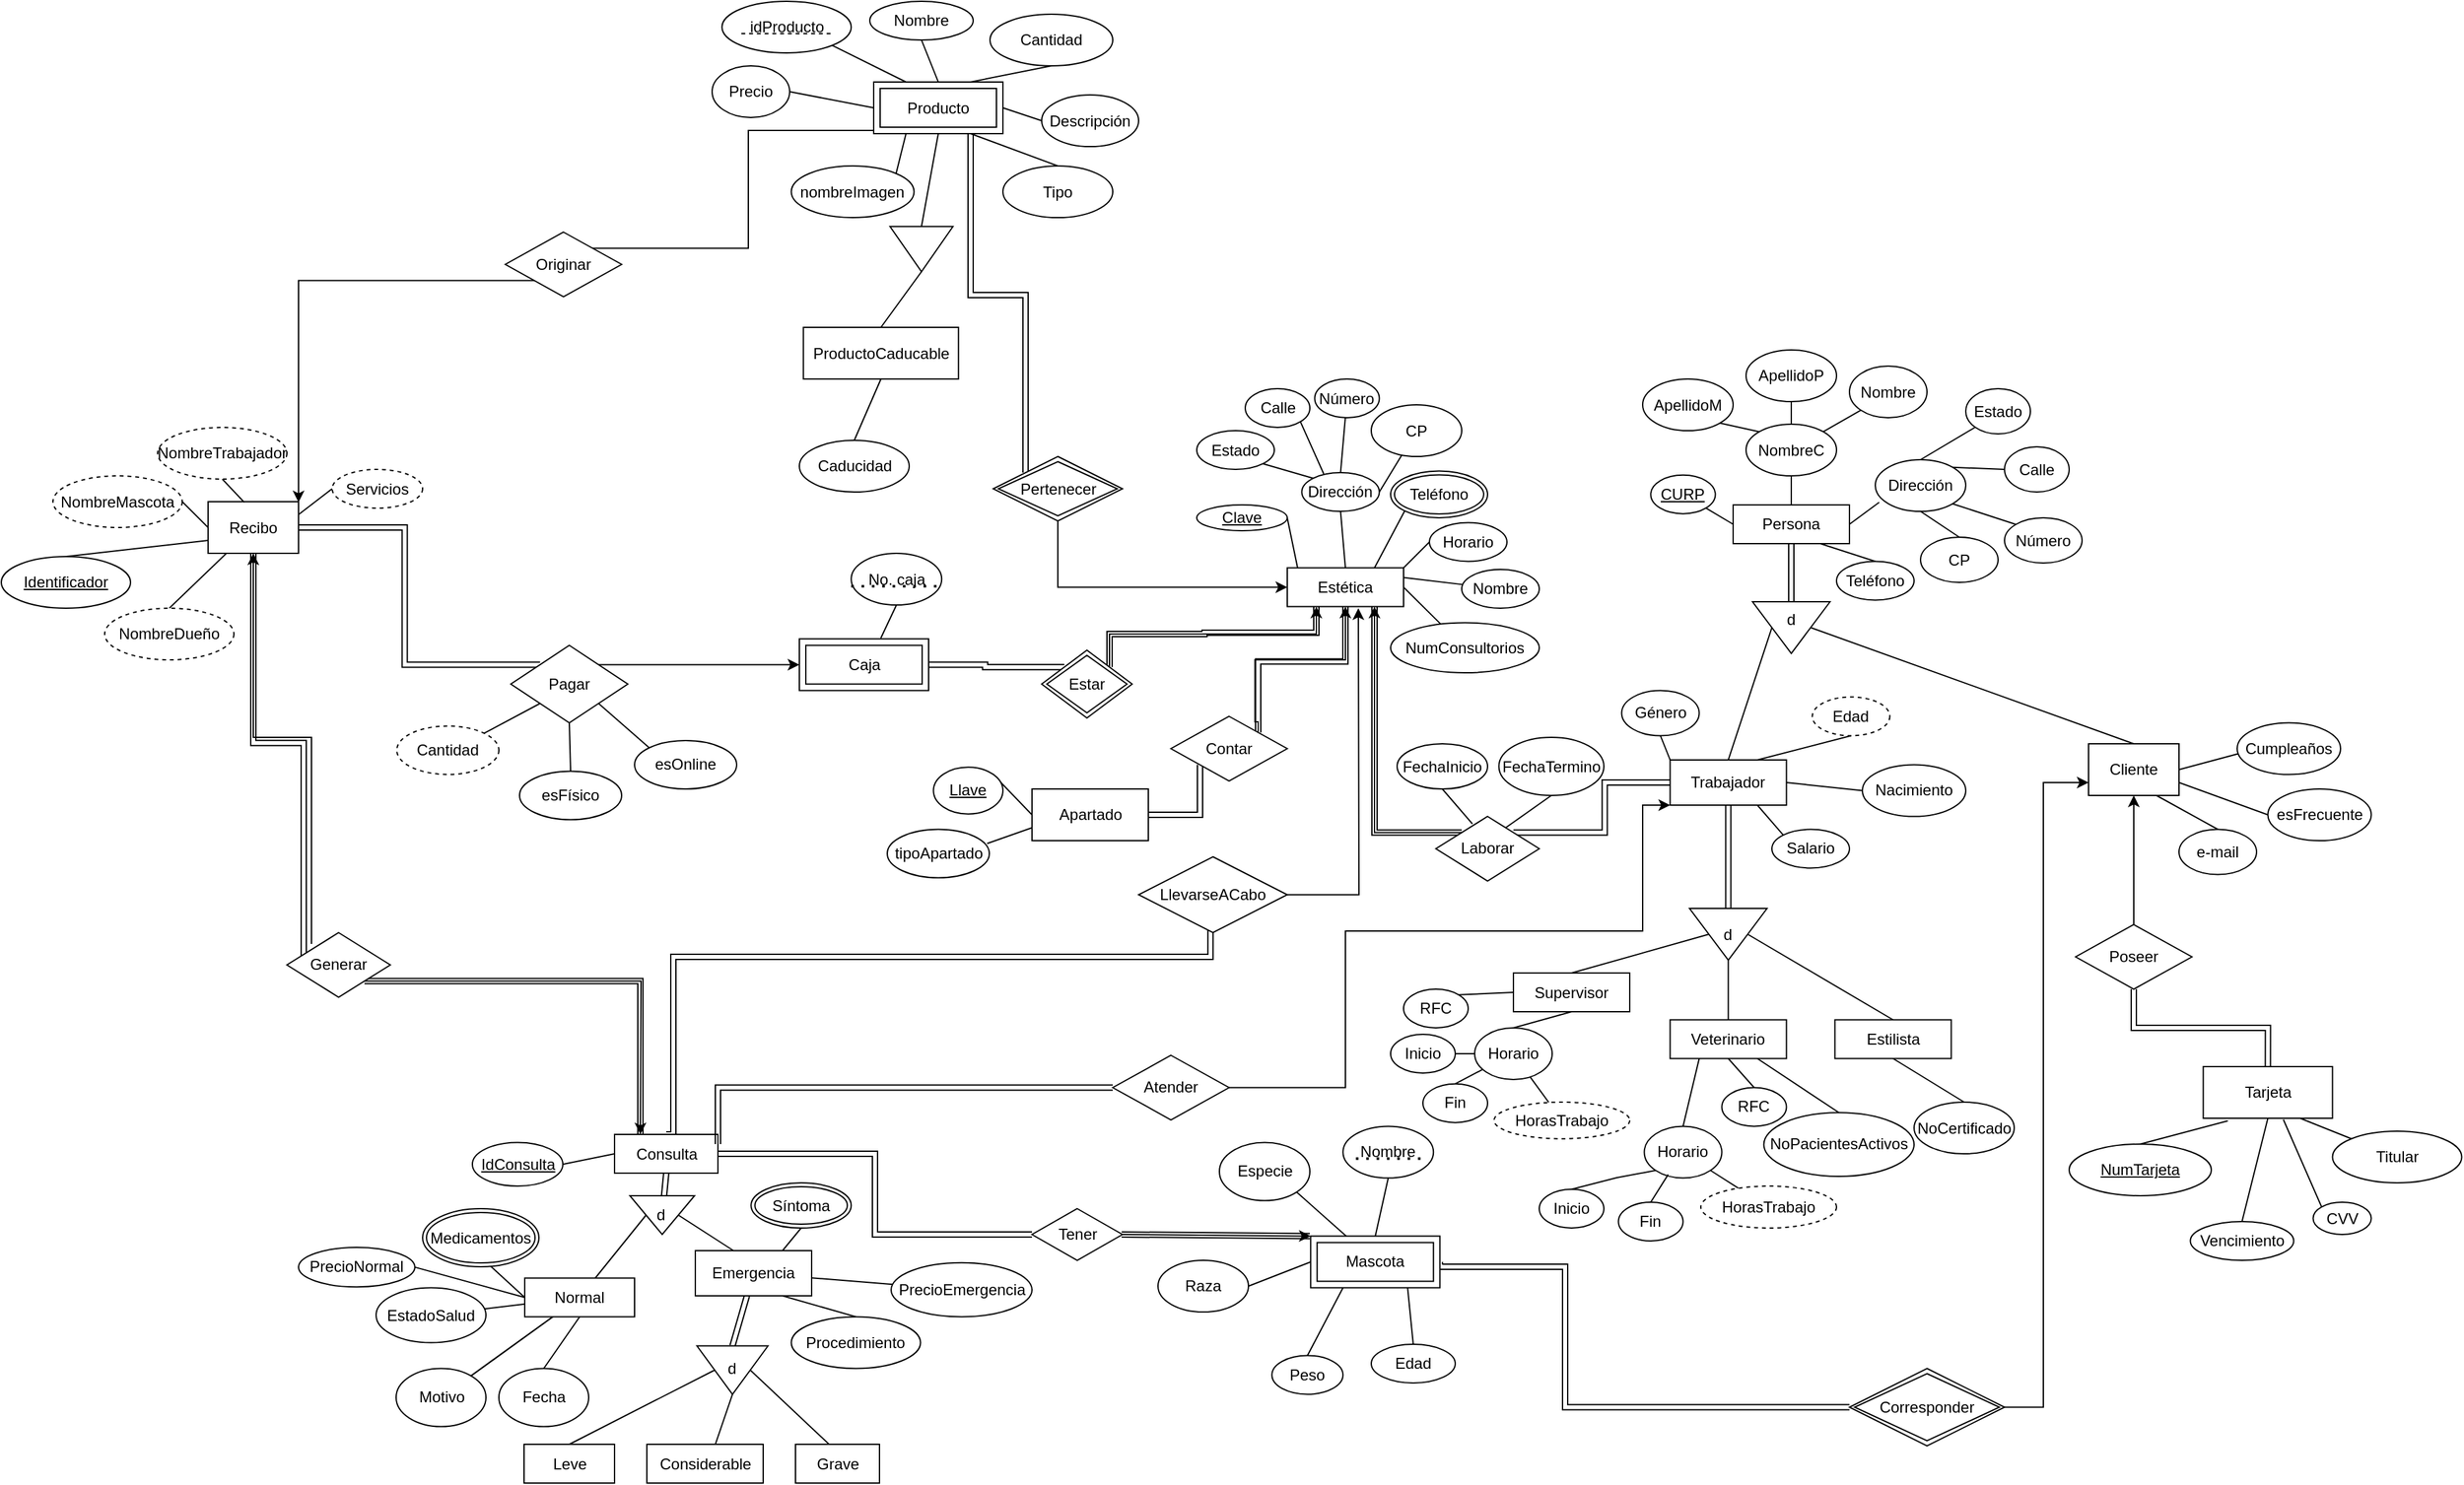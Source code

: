 <mxfile version="17.4.0" type="github"><diagram id="R2lEEEUBdFMjLlhIrx00" name="Page-1"><mxGraphModel dx="1668" dy="839" grid="1" gridSize="10" guides="1" tooltips="1" connect="1" arrows="1" fold="1" page="0" pageScale="1" pageWidth="850" pageHeight="1100" math="0" shadow="0" extFonts="Permanent Marker^https://fonts.googleapis.com/css?family=Permanent+Marker"><root><mxCell id="0"/><mxCell id="1" parent="0"/><mxCell id="Y6EgtgMJgNdpbUFqpuO5-127" style="edgeStyle=orthogonalEdgeStyle;rounded=0;orthogonalLoop=1;jettySize=auto;html=1;exitX=0.25;exitY=1;exitDx=0;exitDy=0;entryX=1;entryY=0;entryDx=0;entryDy=0;endArrow=classic;endFill=1;shape=link;" parent="1" source="ZXifpjUcbngJi2hG1lOk-1" target="kJQUSES96ACiAF_lhkWH-161" edge="1"><mxGeometry relative="1" as="geometry"><Array as="points"><mxPoint x="257" y="269"/><mxPoint x="171" y="269"/><mxPoint x="90" y="270"/></Array></mxGeometry></mxCell><mxCell id="ZXifpjUcbngJi2hG1lOk-1" value="Estética" style="rounded=0;whiteSpace=wrap;html=1;" parent="1" vertex="1"><mxGeometry x="235" y="218.75" width="90" height="30" as="geometry"/></mxCell><mxCell id="ZXifpjUcbngJi2hG1lOk-16" style="rounded=0;orthogonalLoop=1;jettySize=auto;html=1;entryX=1;entryY=0.25;entryDx=0;entryDy=0;endArrow=none;endFill=0;" parent="1" source="ZXifpjUcbngJi2hG1lOk-2" target="ZXifpjUcbngJi2hG1lOk-1" edge="1"><mxGeometry relative="1" as="geometry"/></mxCell><mxCell id="ZXifpjUcbngJi2hG1lOk-2" value="Nombre" style="ellipse;whiteSpace=wrap;html=1;" parent="1" vertex="1"><mxGeometry x="370" y="220" width="60" height="30" as="geometry"/></mxCell><mxCell id="Y6EgtgMJgNdpbUFqpuO5-104" style="edgeStyle=none;rounded=0;orthogonalLoop=1;jettySize=auto;html=1;exitX=0.5;exitY=1;exitDx=0;exitDy=0;entryX=0.5;entryY=0;entryDx=0;entryDy=0;endArrow=none;endFill=0;" parent="1" source="ZXifpjUcbngJi2hG1lOk-3" target="ZXifpjUcbngJi2hG1lOk-1" edge="1"><mxGeometry relative="1" as="geometry"/></mxCell><mxCell id="ZXifpjUcbngJi2hG1lOk-3" value="Dirección" style="ellipse;whiteSpace=wrap;html=1;" parent="1" vertex="1"><mxGeometry x="246.25" y="145" width="60" height="30" as="geometry"/></mxCell><mxCell id="kJQUSES96ACiAF_lhkWH-163" style="edgeStyle=none;rounded=0;orthogonalLoop=1;jettySize=auto;html=1;exitX=1;exitY=1;exitDx=0;exitDy=0;entryX=0;entryY=0;entryDx=0;entryDy=0;startArrow=none;startFill=0;endArrow=none;endFill=0;" parent="1" source="ZXifpjUcbngJi2hG1lOk-4" target="ZXifpjUcbngJi2hG1lOk-3" edge="1"><mxGeometry relative="1" as="geometry"/></mxCell><mxCell id="ZXifpjUcbngJi2hG1lOk-4" value="Estado" style="ellipse;whiteSpace=wrap;html=1;" parent="1" vertex="1"><mxGeometry x="165" y="112.5" width="60" height="30" as="geometry"/></mxCell><mxCell id="ZXifpjUcbngJi2hG1lOk-13" style="rounded=0;orthogonalLoop=1;jettySize=auto;html=1;exitX=1;exitY=1;exitDx=0;exitDy=0;entryX=0.283;entryY=0.033;entryDx=0;entryDy=0;entryPerimeter=0;endArrow=none;endFill=0;" parent="1" source="ZXifpjUcbngJi2hG1lOk-5" target="ZXifpjUcbngJi2hG1lOk-3" edge="1"><mxGeometry relative="1" as="geometry"/></mxCell><mxCell id="ZXifpjUcbngJi2hG1lOk-5" value="Calle" style="ellipse;whiteSpace=wrap;html=1;" parent="1" vertex="1"><mxGeometry x="202.5" y="80" width="50" height="30" as="geometry"/></mxCell><mxCell id="ZXifpjUcbngJi2hG1lOk-12" style="rounded=0;orthogonalLoop=1;jettySize=auto;html=1;entryX=0.5;entryY=0;entryDx=0;entryDy=0;endArrow=none;endFill=0;" parent="1" source="ZXifpjUcbngJi2hG1lOk-6" target="ZXifpjUcbngJi2hG1lOk-3" edge="1"><mxGeometry relative="1" as="geometry"/></mxCell><mxCell id="ZXifpjUcbngJi2hG1lOk-6" value="Número" style="ellipse;whiteSpace=wrap;html=1;" parent="1" vertex="1"><mxGeometry x="256.25" y="72.5" width="50" height="30" as="geometry"/></mxCell><mxCell id="ZXifpjUcbngJi2hG1lOk-11" style="rounded=0;orthogonalLoop=1;jettySize=auto;html=1;entryX=1;entryY=0.5;entryDx=0;entryDy=0;endArrow=none;endFill=0;" parent="1" source="ZXifpjUcbngJi2hG1lOk-7" target="ZXifpjUcbngJi2hG1lOk-3" edge="1"><mxGeometry relative="1" as="geometry"/></mxCell><mxCell id="ZXifpjUcbngJi2hG1lOk-7" value="CP" style="ellipse;whiteSpace=wrap;html=1;" parent="1" vertex="1"><mxGeometry x="300" y="92.5" width="70" height="40" as="geometry"/></mxCell><mxCell id="ZXifpjUcbngJi2hG1lOk-17" style="rounded=0;orthogonalLoop=1;jettySize=auto;html=1;entryX=1;entryY=0.5;entryDx=0;entryDy=0;endArrow=none;endFill=0;" parent="1" source="ZXifpjUcbngJi2hG1lOk-8" target="ZXifpjUcbngJi2hG1lOk-1" edge="1"><mxGeometry relative="1" as="geometry"/></mxCell><mxCell id="ZXifpjUcbngJi2hG1lOk-8" value="&lt;div&gt;NumConsultorios&lt;/div&gt;" style="ellipse;whiteSpace=wrap;html=1;" parent="1" vertex="1"><mxGeometry x="315" y="261.25" width="115" height="38.75" as="geometry"/></mxCell><mxCell id="kJQUSES96ACiAF_lhkWH-26" style="edgeStyle=none;rounded=0;orthogonalLoop=1;jettySize=auto;html=1;exitX=0.5;exitY=0;exitDx=0;exitDy=0;endArrow=none;endFill=0;" parent="1" edge="1"><mxGeometry relative="1" as="geometry"><mxPoint x="570" y="300" as="sourcePoint"/></mxGeometry></mxCell><mxCell id="kJQUSES96ACiAF_lhkWH-16" style="edgeStyle=none;rounded=0;orthogonalLoop=1;jettySize=auto;html=1;exitX=0;exitY=0.5;exitDx=0;exitDy=0;entryX=1;entryY=0.25;entryDx=0;entryDy=0;endArrow=none;endFill=0;" parent="1" edge="1"><mxGeometry relative="1" as="geometry"><mxPoint x="590" y="218.75" as="targetPoint"/></mxGeometry></mxCell><mxCell id="dr-Muq7pYiqNiIFcDWlw-23" style="edgeStyle=none;rounded=0;orthogonalLoop=1;jettySize=auto;html=1;exitX=0;exitY=1;exitDx=0;exitDy=0;fontSize=9;endArrow=none;endFill=0;" parent="1" edge="1"><mxGeometry relative="1" as="geometry"><mxPoint x="620.251" y="224.142" as="sourcePoint"/><mxPoint x="620.508" y="224.287" as="targetPoint"/></mxGeometry></mxCell><mxCell id="kJQUSES96ACiAF_lhkWH-17" style="edgeStyle=none;rounded=0;orthogonalLoop=1;jettySize=auto;html=1;exitX=0;exitY=0.5;exitDx=0;exitDy=0;entryX=1;entryY=0.75;entryDx=0;entryDy=0;endArrow=none;endFill=0;" parent="1" edge="1"><mxGeometry relative="1" as="geometry"><mxPoint x="590" y="236.25" as="targetPoint"/></mxGeometry></mxCell><mxCell id="kJQUSES96ACiAF_lhkWH-94" style="edgeStyle=none;rounded=0;orthogonalLoop=1;jettySize=auto;html=1;exitX=0.5;exitY=1;exitDx=0;exitDy=0;entryX=0.5;entryY=0;entryDx=0;entryDy=0;endArrow=none;endFill=0;" parent="1" source="kJQUSES96ACiAF_lhkWH-4" target="kJQUSES96ACiAF_lhkWH-10" edge="1"><mxGeometry relative="1" as="geometry"/></mxCell><mxCell id="kJQUSES96ACiAF_lhkWH-4" value="Nombre" style="ellipse;whiteSpace=wrap;html=1;align=center;" parent="1" vertex="1"><mxGeometry x="278.13" y="651.25" width="70" height="40" as="geometry"/></mxCell><mxCell id="kJQUSES96ACiAF_lhkWH-5" value="Edad" style="ellipse;whiteSpace=wrap;html=1;align=center;" parent="1" vertex="1"><mxGeometry x="300" y="820" width="65" height="30" as="geometry"/></mxCell><mxCell id="kJQUSES96ACiAF_lhkWH-6" value="Peso" style="ellipse;whiteSpace=wrap;html=1;align=center;" parent="1" vertex="1"><mxGeometry x="223.13" y="828.75" width="55" height="30" as="geometry"/></mxCell><mxCell id="kJQUSES96ACiAF_lhkWH-97" style="edgeStyle=none;rounded=0;orthogonalLoop=1;jettySize=auto;html=1;exitX=1;exitY=1;exitDx=0;exitDy=0;endArrow=none;endFill=0;" parent="1" source="kJQUSES96ACiAF_lhkWH-7" target="kJQUSES96ACiAF_lhkWH-10" edge="1"><mxGeometry relative="1" as="geometry"/></mxCell><mxCell id="kJQUSES96ACiAF_lhkWH-7" value="Especie" style="ellipse;whiteSpace=wrap;html=1;align=center;" parent="1" vertex="1"><mxGeometry x="182.5" y="663.75" width="70" height="45" as="geometry"/></mxCell><mxCell id="kJQUSES96ACiAF_lhkWH-98" style="edgeStyle=none;rounded=0;orthogonalLoop=1;jettySize=auto;html=1;exitX=1;exitY=0.5;exitDx=0;exitDy=0;entryX=0;entryY=0.5;entryDx=0;entryDy=0;endArrow=none;endFill=0;" parent="1" source="kJQUSES96ACiAF_lhkWH-8" target="kJQUSES96ACiAF_lhkWH-10" edge="1"><mxGeometry relative="1" as="geometry"/></mxCell><mxCell id="kJQUSES96ACiAF_lhkWH-8" value="Raza" style="ellipse;whiteSpace=wrap;html=1;align=center;" parent="1" vertex="1"><mxGeometry x="135" y="755" width="70" height="40" as="geometry"/></mxCell><mxCell id="kJQUSES96ACiAF_lhkWH-95" style="edgeStyle=none;rounded=0;orthogonalLoop=1;jettySize=auto;html=1;exitX=0.75;exitY=1;exitDx=0;exitDy=0;endArrow=none;endFill=0;entryX=0.5;entryY=0;entryDx=0;entryDy=0;" parent="1" source="kJQUSES96ACiAF_lhkWH-10" target="kJQUSES96ACiAF_lhkWH-5" edge="1"><mxGeometry relative="1" as="geometry"><mxPoint x="368.13" y="738.75" as="targetPoint"/></mxGeometry></mxCell><mxCell id="kJQUSES96ACiAF_lhkWH-96" style="edgeStyle=none;rounded=0;orthogonalLoop=1;jettySize=auto;html=1;exitX=0.25;exitY=1;exitDx=0;exitDy=0;entryX=0.5;entryY=0;entryDx=0;entryDy=0;endArrow=none;endFill=0;" parent="1" source="kJQUSES96ACiAF_lhkWH-10" target="kJQUSES96ACiAF_lhkWH-6" edge="1"><mxGeometry relative="1" as="geometry"/></mxCell><mxCell id="Y6EgtgMJgNdpbUFqpuO5-193" style="edgeStyle=orthogonalEdgeStyle;rounded=0;orthogonalLoop=1;jettySize=auto;html=1;exitX=1;exitY=0.5;exitDx=0;exitDy=0;endArrow=none;endFill=0;shape=link;entryX=0;entryY=0.5;entryDx=0;entryDy=0;" parent="1" source="kJQUSES96ACiAF_lhkWH-10" target="Y6EgtgMJgNdpbUFqpuO5-248" edge="1"><mxGeometry relative="1" as="geometry"><mxPoint x="680" y="870" as="targetPoint"/><Array as="points"><mxPoint x="353" y="760"/><mxPoint x="450" y="760"/><mxPoint x="450" y="868"/></Array></mxGeometry></mxCell><mxCell id="kJQUSES96ACiAF_lhkWH-10" value="Mascota" style="shape=ext;margin=3;double=1;whiteSpace=wrap;html=1;align=center;" parent="1" vertex="1"><mxGeometry x="253.13" y="736.25" width="100" height="40" as="geometry"/></mxCell><mxCell id="kJQUSES96ACiAF_lhkWH-12" value="" style="endArrow=none;dashed=1;html=1;dashPattern=1 3;strokeWidth=2;rounded=0;" parent="1" edge="1"><mxGeometry width="50" height="50" relative="1" as="geometry"><mxPoint x="288.13" y="676.25" as="sourcePoint"/><mxPoint x="338.13" y="676.25" as="targetPoint"/></mxGeometry></mxCell><mxCell id="kJQUSES96ACiAF_lhkWH-44" style="edgeStyle=none;rounded=0;orthogonalLoop=1;jettySize=auto;html=1;exitX=0.5;exitY=1;exitDx=0;exitDy=0;endArrow=none;endFill=0;" parent="1" source="kJQUSES96ACiAF_lhkWH-39" target="kJQUSES96ACiAF_lhkWH-40" edge="1"><mxGeometry relative="1" as="geometry"/></mxCell><mxCell id="kJQUSES96ACiAF_lhkWH-47" style="edgeStyle=none;rounded=0;orthogonalLoop=1;jettySize=auto;html=1;exitX=0.5;exitY=0;exitDx=0;exitDy=0;entryX=0.328;entryY=0;entryDx=0;entryDy=0;entryPerimeter=0;endArrow=none;endFill=0;" parent="1" source="kJQUSES96ACiAF_lhkWH-39" target="kJQUSES96ACiAF_lhkWH-42" edge="1"><mxGeometry relative="1" as="geometry"/></mxCell><mxCell id="kJQUSES96ACiAF_lhkWH-39" value="" style="triangle;whiteSpace=wrap;html=1;rotation=90;" parent="1" vertex="1"><mxGeometry x="-263.62" y="695" width="30" height="50" as="geometry"/></mxCell><mxCell id="kJQUSES96ACiAF_lhkWH-52" value="" style="edgeStyle=none;rounded=0;orthogonalLoop=1;jettySize=auto;html=1;endArrow=none;endFill=0;" parent="1" source="kJQUSES96ACiAF_lhkWH-40" target="kJQUSES96ACiAF_lhkWH-51" edge="1"><mxGeometry relative="1" as="geometry"/></mxCell><mxCell id="kJQUSES96ACiAF_lhkWH-53" value="" style="edgeStyle=none;rounded=0;orthogonalLoop=1;jettySize=auto;html=1;endArrow=none;endFill=0;" parent="1" source="kJQUSES96ACiAF_lhkWH-40" target="kJQUSES96ACiAF_lhkWH-51" edge="1"><mxGeometry relative="1" as="geometry"/></mxCell><mxCell id="kJQUSES96ACiAF_lhkWH-60" style="edgeStyle=none;rounded=0;orthogonalLoop=1;jettySize=auto;html=1;exitX=0.5;exitY=1;exitDx=0;exitDy=0;entryX=0.5;entryY=0;entryDx=0;entryDy=0;endArrow=none;endFill=0;" parent="1" source="kJQUSES96ACiAF_lhkWH-40" target="kJQUSES96ACiAF_lhkWH-56" edge="1"><mxGeometry relative="1" as="geometry"/></mxCell><mxCell id="kJQUSES96ACiAF_lhkWH-40" value="Normal" style="whiteSpace=wrap;html=1;align=center;" parent="1" vertex="1"><mxGeometry x="-355" y="768.75" width="85" height="30" as="geometry"/></mxCell><mxCell id="kJQUSES96ACiAF_lhkWH-43" style="edgeStyle=none;rounded=0;orthogonalLoop=1;jettySize=auto;html=1;endArrow=none;endFill=0;shape=link;exitX=0.5;exitY=1;exitDx=0;exitDy=0;" parent="1" source="Y6EgtgMJgNdpbUFqpuO5-152" target="kJQUSES96ACiAF_lhkWH-39" edge="1"><mxGeometry relative="1" as="geometry"><mxPoint x="-275.5" y="687.5" as="sourcePoint"/></mxGeometry></mxCell><mxCell id="kJQUSES96ACiAF_lhkWH-70" style="edgeStyle=none;rounded=0;orthogonalLoop=1;jettySize=auto;html=1;entryX=0;entryY=0.5;entryDx=0;entryDy=0;endArrow=none;endFill=0;shape=link;" parent="1" source="kJQUSES96ACiAF_lhkWH-42" target="kJQUSES96ACiAF_lhkWH-69" edge="1"><mxGeometry relative="1" as="geometry"/></mxCell><mxCell id="kJQUSES96ACiAF_lhkWH-76" style="edgeStyle=none;rounded=0;orthogonalLoop=1;jettySize=auto;html=1;exitX=0.75;exitY=1;exitDx=0;exitDy=0;entryX=0.5;entryY=0;entryDx=0;entryDy=0;endArrow=none;endFill=0;" parent="1" source="kJQUSES96ACiAF_lhkWH-42" target="kJQUSES96ACiAF_lhkWH-75" edge="1"><mxGeometry relative="1" as="geometry"/></mxCell><mxCell id="kJQUSES96ACiAF_lhkWH-42" value="Emergencia" style="whiteSpace=wrap;html=1;align=center;" parent="1" vertex="1"><mxGeometry x="-223" y="747.5" width="90" height="35" as="geometry"/></mxCell><mxCell id="kJQUSES96ACiAF_lhkWH-51" value="Motivo" style="ellipse;whiteSpace=wrap;html=1;" parent="1" vertex="1"><mxGeometry x="-454.5" y="838.75" width="69.5" height="45" as="geometry"/></mxCell><mxCell id="kJQUSES96ACiAF_lhkWH-55" value="" style="edgeStyle=none;rounded=0;orthogonalLoop=1;jettySize=auto;html=1;endArrow=none;endFill=0;" parent="1" source="kJQUSES96ACiAF_lhkWH-54" target="kJQUSES96ACiAF_lhkWH-40" edge="1"><mxGeometry relative="1" as="geometry"/></mxCell><mxCell id="kJQUSES96ACiAF_lhkWH-54" value="EstadoSalud" style="ellipse;whiteSpace=wrap;html=1;align=center;" parent="1" vertex="1"><mxGeometry x="-470" y="776.25" width="85" height="42.5" as="geometry"/></mxCell><mxCell id="kJQUSES96ACiAF_lhkWH-56" value="Fecha" style="ellipse;whiteSpace=wrap;html=1;" parent="1" vertex="1"><mxGeometry x="-375" y="838.75" width="69.5" height="45" as="geometry"/></mxCell><mxCell id="kJQUSES96ACiAF_lhkWH-59" style="edgeStyle=none;rounded=0;orthogonalLoop=1;jettySize=auto;html=1;exitX=0.5;exitY=1;exitDx=0;exitDy=0;entryX=0;entryY=0.5;entryDx=0;entryDy=0;endArrow=none;endFill=0;" parent="1" target="kJQUSES96ACiAF_lhkWH-40" edge="1"><mxGeometry relative="1" as="geometry"><mxPoint x="-382.25" y="758.75" as="sourcePoint"/></mxGeometry></mxCell><mxCell id="kJQUSES96ACiAF_lhkWH-99" style="edgeStyle=none;rounded=0;orthogonalLoop=1;jettySize=auto;html=1;exitX=0.5;exitY=1;exitDx=0;exitDy=0;entryX=0.75;entryY=0;entryDx=0;entryDy=0;endArrow=none;endFill=0;" parent="1" source="kJQUSES96ACiAF_lhkWH-62" target="kJQUSES96ACiAF_lhkWH-42" edge="1"><mxGeometry relative="1" as="geometry"/></mxCell><mxCell id="kJQUSES96ACiAF_lhkWH-62" value="Síntoma" style="ellipse;shape=doubleEllipse;margin=3;whiteSpace=wrap;html=1;align=center;" parent="1" vertex="1"><mxGeometry x="-179.87" y="695" width="77.5" height="35" as="geometry"/></mxCell><mxCell id="kJQUSES96ACiAF_lhkWH-71" style="edgeStyle=none;rounded=0;orthogonalLoop=1;jettySize=auto;html=1;exitX=0.5;exitY=0;exitDx=0;exitDy=0;endArrow=none;endFill=0;entryX=0.5;entryY=1;entryDx=0;entryDy=0;" parent="1" source="kJQUSES96ACiAF_lhkWH-66" target="kJQUSES96ACiAF_lhkWH-69" edge="1"><mxGeometry relative="1" as="geometry"/></mxCell><mxCell id="kJQUSES96ACiAF_lhkWH-66" value="&lt;div&gt;Leve&lt;/div&gt;" style="whiteSpace=wrap;html=1;align=center;" parent="1" vertex="1"><mxGeometry x="-355.5" y="897.5" width="70" height="30" as="geometry"/></mxCell><mxCell id="kJQUSES96ACiAF_lhkWH-67" value="Considerable" style="whiteSpace=wrap;html=1;align=center;" parent="1" vertex="1"><mxGeometry x="-260.5" y="897.5" width="90" height="30" as="geometry"/></mxCell><mxCell id="kJQUSES96ACiAF_lhkWH-68" value="Grave" style="whiteSpace=wrap;html=1;align=center;" parent="1" vertex="1"><mxGeometry x="-145.5" y="897.5" width="65" height="30" as="geometry"/></mxCell><mxCell id="kJQUSES96ACiAF_lhkWH-72" style="edgeStyle=none;rounded=0;orthogonalLoop=1;jettySize=auto;html=1;exitX=1;exitY=0.5;exitDx=0;exitDy=0;entryX=0.589;entryY=0;entryDx=0;entryDy=0;entryPerimeter=0;endArrow=none;endFill=0;" parent="1" source="kJQUSES96ACiAF_lhkWH-69" target="kJQUSES96ACiAF_lhkWH-67" edge="1"><mxGeometry relative="1" as="geometry"/></mxCell><mxCell id="kJQUSES96ACiAF_lhkWH-73" style="edgeStyle=none;rounded=0;orthogonalLoop=1;jettySize=auto;html=1;exitX=0.5;exitY=0;exitDx=0;exitDy=0;entryX=0.4;entryY=0;entryDx=0;entryDy=0;entryPerimeter=0;endArrow=none;endFill=0;" parent="1" source="kJQUSES96ACiAF_lhkWH-69" target="kJQUSES96ACiAF_lhkWH-68" edge="1"><mxGeometry relative="1" as="geometry"/></mxCell><mxCell id="kJQUSES96ACiAF_lhkWH-69" value="" style="triangle;whiteSpace=wrap;html=1;rotation=90;" parent="1" vertex="1"><mxGeometry x="-213" y="812.5" width="37.5" height="55" as="geometry"/></mxCell><mxCell id="kJQUSES96ACiAF_lhkWH-74" value="d" style="text;html=1;strokeColor=none;fillColor=none;align=center;verticalAlign=middle;whiteSpace=wrap;rounded=0;" parent="1" vertex="1"><mxGeometry x="-208.62" y="827.5" width="28.75" height="22.5" as="geometry"/></mxCell><mxCell id="kJQUSES96ACiAF_lhkWH-75" value="Procedimiento" style="ellipse;whiteSpace=wrap;html=1;align=center;" parent="1" vertex="1"><mxGeometry x="-148.75" y="798.75" width="100" height="40" as="geometry"/></mxCell><mxCell id="kJQUSES96ACiAF_lhkWH-84" style="edgeStyle=orthogonalEdgeStyle;rounded=0;orthogonalLoop=1;jettySize=auto;html=1;exitX=0;exitY=0.5;exitDx=0;exitDy=0;entryX=1;entryY=0.5;entryDx=0;entryDy=0;endArrow=classic;endFill=1;shape=link;" parent="1" source="kJQUSES96ACiAF_lhkWH-93" target="Y6EgtgMJgNdpbUFqpuO5-152" edge="1"><mxGeometry relative="1" as="geometry"><mxPoint x="-229.312" y="207.5" as="sourcePoint"/><mxPoint x="-250" y="495" as="targetPoint"/></mxGeometry></mxCell><mxCell id="Y6EgtgMJgNdpbUFqpuO5-162" style="edgeStyle=orthogonalEdgeStyle;rounded=0;orthogonalLoop=1;jettySize=auto;html=1;exitX=1;exitY=0.5;exitDx=0;exitDy=0;endArrow=classic;endFill=1;" parent="1" source="ZD-YjnOHpJQmQxfKSUjU-16" edge="1"><mxGeometry relative="1" as="geometry"><mxPoint x="290" y="250" as="targetPoint"/><mxPoint x="235.63" y="458.75" as="sourcePoint"/></mxGeometry></mxCell><mxCell id="Y6EgtgMJgNdpbUFqpuO5-157" style="edgeStyle=none;rounded=0;orthogonalLoop=1;jettySize=auto;html=1;exitX=1;exitY=0.5;exitDx=0;exitDy=0;entryX=0;entryY=0;entryDx=0;entryDy=0;endArrow=classic;endFill=1;" parent="1" source="kJQUSES96ACiAF_lhkWH-93" target="kJQUSES96ACiAF_lhkWH-10" edge="1"><mxGeometry relative="1" as="geometry"/></mxCell><mxCell id="kJQUSES96ACiAF_lhkWH-93" value="Tener" style="shape=rhombus;perimeter=rhombusPerimeter;whiteSpace=wrap;html=1;align=center;" parent="1" vertex="1"><mxGeometry x="37.5" y="715" width="70" height="40" as="geometry"/></mxCell><mxCell id="kJQUSES96ACiAF_lhkWH-104" value="d" style="text;html=1;strokeColor=none;fillColor=none;align=center;verticalAlign=middle;whiteSpace=wrap;rounded=0;" parent="1" vertex="1"><mxGeometry x="-263.62" y="708.75" width="28.75" height="22.5" as="geometry"/></mxCell><mxCell id="Y6EgtgMJgNdpbUFqpuO5-61" style="edgeStyle=none;rounded=0;orthogonalLoop=1;jettySize=auto;html=1;exitX=1;exitY=0;exitDx=0;exitDy=0;entryX=1;entryY=0.5;entryDx=0;entryDy=0;endArrow=none;endFill=0;" parent="1" source="kJQUSES96ACiAF_lhkWH-106" target="Y6EgtgMJgNdpbUFqpuO5-60" edge="1"><mxGeometry relative="1" as="geometry"/></mxCell><mxCell id="kJQUSES96ACiAF_lhkWH-106" value="Cumpleaños" style="ellipse;whiteSpace=wrap;html=1;align=center;" parent="1" vertex="1"><mxGeometry x="970" y="338.75" width="80" height="40" as="geometry"/></mxCell><mxCell id="kJQUSES96ACiAF_lhkWH-107" value="e-mail" style="ellipse;whiteSpace=wrap;html=1;align=center;" parent="1" vertex="1"><mxGeometry x="925" y="421.25" width="60" height="35" as="geometry"/></mxCell><mxCell id="kJQUSES96ACiAF_lhkWH-128" style="edgeStyle=none;rounded=0;orthogonalLoop=1;jettySize=auto;html=1;entryX=0.5;entryY=0;entryDx=0;entryDy=0;endArrow=none;endFill=0;" parent="1" source="kJQUSES96ACiAF_lhkWH-122" target="kJQUSES96ACiAF_lhkWH-127" edge="1"><mxGeometry relative="1" as="geometry"/></mxCell><mxCell id="kJQUSES96ACiAF_lhkWH-136" style="edgeStyle=none;rounded=0;orthogonalLoop=1;jettySize=auto;html=1;exitX=1;exitY=0.25;exitDx=0;exitDy=0;entryX=0;entryY=0.5;entryDx=0;entryDy=0;endArrow=none;endFill=0;" parent="1" source="kJQUSES96ACiAF_lhkWH-122" target="kJQUSES96ACiAF_lhkWH-135" edge="1"><mxGeometry relative="1" as="geometry"/></mxCell><mxCell id="kJQUSES96ACiAF_lhkWH-138" style="edgeStyle=orthogonalEdgeStyle;rounded=0;orthogonalLoop=1;jettySize=auto;html=1;exitX=0.5;exitY=1;exitDx=0;exitDy=0;entryX=0.163;entryY=0.4;entryDx=0;entryDy=0;entryPerimeter=0;endArrow=none;endFill=0;startArrow=classic;startFill=1;shape=link;" parent="1" source="kJQUSES96ACiAF_lhkWH-122" target="kJQUSES96ACiAF_lhkWH-137" edge="1"><mxGeometry relative="1" as="geometry"/></mxCell><mxCell id="kJQUSES96ACiAF_lhkWH-122" value="Recibo" style="whiteSpace=wrap;html=1;align=center;" parent="1" vertex="1"><mxGeometry x="-600" y="167.5" width="70" height="40" as="geometry"/></mxCell><mxCell id="Y6EgtgMJgNdpbUFqpuO5-1" style="rounded=0;orthogonalLoop=1;jettySize=auto;html=1;exitX=0.5;exitY=0;exitDx=0;exitDy=0;entryX=0;entryY=0.75;entryDx=0;entryDy=0;endArrow=none;endFill=0;" parent="1" source="Y6EgtgMJgNdpbUFqpuO5-198" target="kJQUSES96ACiAF_lhkWH-122" edge="1"><mxGeometry relative="1" as="geometry"><mxPoint x="-663.673" y="215.642" as="sourcePoint"/></mxGeometry></mxCell><mxCell id="kJQUSES96ACiAF_lhkWH-127" value="NombreDueño" style="ellipse;whiteSpace=wrap;html=1;align=center;dashed=1;" parent="1" vertex="1"><mxGeometry x="-680" y="250" width="100" height="40" as="geometry"/></mxCell><mxCell id="kJQUSES96ACiAF_lhkWH-132" style="edgeStyle=none;rounded=0;orthogonalLoop=1;jettySize=auto;html=1;exitX=1;exitY=0.5;exitDx=0;exitDy=0;entryX=0;entryY=0.5;entryDx=0;entryDy=0;endArrow=none;endFill=0;" parent="1" source="kJQUSES96ACiAF_lhkWH-129" target="kJQUSES96ACiAF_lhkWH-122" edge="1"><mxGeometry relative="1" as="geometry"/></mxCell><mxCell id="kJQUSES96ACiAF_lhkWH-129" value="NombreMascota" style="ellipse;whiteSpace=wrap;html=1;align=center;dashed=1;" parent="1" vertex="1"><mxGeometry x="-720" y="147.5" width="100" height="40" as="geometry"/></mxCell><mxCell id="kJQUSES96ACiAF_lhkWH-134" style="edgeStyle=none;rounded=0;orthogonalLoop=1;jettySize=auto;html=1;exitX=0.5;exitY=1;exitDx=0;exitDy=0;entryX=0.4;entryY=0.013;entryDx=0;entryDy=0;entryPerimeter=0;endArrow=none;endFill=0;" parent="1" source="kJQUSES96ACiAF_lhkWH-133" target="kJQUSES96ACiAF_lhkWH-122" edge="1"><mxGeometry relative="1" as="geometry"/></mxCell><mxCell id="kJQUSES96ACiAF_lhkWH-133" value="NombreTrabajador" style="ellipse;whiteSpace=wrap;html=1;align=center;dashed=1;" parent="1" vertex="1"><mxGeometry x="-639" y="110" width="100" height="40" as="geometry"/></mxCell><mxCell id="kJQUSES96ACiAF_lhkWH-135" value="Servicios" style="ellipse;whiteSpace=wrap;html=1;align=center;dashed=1;" parent="1" vertex="1"><mxGeometry x="-504" y="142.5" width="70" height="30" as="geometry"/></mxCell><mxCell id="Y6EgtgMJgNdpbUFqpuO5-168" style="edgeStyle=orthogonalEdgeStyle;rounded=0;orthogonalLoop=1;jettySize=auto;html=1;exitX=1;exitY=1;exitDx=0;exitDy=0;entryX=0.25;entryY=0;entryDx=0;entryDy=0;endArrow=classic;endFill=1;shape=link;" parent="1" source="kJQUSES96ACiAF_lhkWH-137" target="Y6EgtgMJgNdpbUFqpuO5-152" edge="1"><mxGeometry relative="1" as="geometry"><mxPoint x="-474.5" y="686.25" as="sourcePoint"/></mxGeometry></mxCell><mxCell id="kJQUSES96ACiAF_lhkWH-137" value="Generar" style="shape=rhombus;perimeter=rhombusPerimeter;whiteSpace=wrap;html=1;align=center;" parent="1" vertex="1"><mxGeometry x="-539" y="501.25" width="80" height="50" as="geometry"/></mxCell><mxCell id="kJQUSES96ACiAF_lhkWH-146" style="edgeStyle=none;rounded=0;orthogonalLoop=1;jettySize=auto;html=1;exitX=1;exitY=0.5;exitDx=0;exitDy=0;entryX=0.089;entryY=0;entryDx=0;entryDy=0;entryPerimeter=0;startArrow=none;startFill=0;endArrow=none;endFill=0;" parent="1" source="kJQUSES96ACiAF_lhkWH-142" target="ZXifpjUcbngJi2hG1lOk-1" edge="1"><mxGeometry relative="1" as="geometry"/></mxCell><mxCell id="kJQUSES96ACiAF_lhkWH-142" value="Clave" style="ellipse;whiteSpace=wrap;html=1;align=center;fontStyle=4;" parent="1" vertex="1"><mxGeometry x="165" y="170" width="70" height="20" as="geometry"/></mxCell><mxCell id="kJQUSES96ACiAF_lhkWH-164" style="edgeStyle=orthogonalEdgeStyle;rounded=0;orthogonalLoop=1;jettySize=auto;html=1;exitX=1;exitY=0.5;exitDx=0;exitDy=0;entryX=0;entryY=0;entryDx=0;entryDy=0;startArrow=none;startFill=0;endArrow=none;endFill=0;shape=link;" parent="1" source="kJQUSES96ACiAF_lhkWH-159" target="kJQUSES96ACiAF_lhkWH-161" edge="1"><mxGeometry relative="1" as="geometry"/></mxCell><mxCell id="kJQUSES96ACiAF_lhkWH-159" value="Caja" style="shape=ext;margin=3;double=1;whiteSpace=wrap;html=1;align=center;" parent="1" vertex="1"><mxGeometry x="-142.5" y="273.75" width="100" height="40" as="geometry"/></mxCell><mxCell id="kJQUSES96ACiAF_lhkWH-166" style="edgeStyle=none;rounded=0;orthogonalLoop=1;jettySize=auto;html=1;exitX=0.5;exitY=1;exitDx=0;exitDy=0;entryX=0.63;entryY=-0.012;entryDx=0;entryDy=0;entryPerimeter=0;startArrow=none;startFill=0;endArrow=none;endFill=0;" parent="1" source="kJQUSES96ACiAF_lhkWH-160" target="kJQUSES96ACiAF_lhkWH-159" edge="1"><mxGeometry relative="1" as="geometry"/></mxCell><mxCell id="kJQUSES96ACiAF_lhkWH-160" value="No. caja" style="ellipse;whiteSpace=wrap;html=1;align=center;" parent="1" vertex="1"><mxGeometry x="-102.37" y="207.5" width="70" height="40" as="geometry"/></mxCell><mxCell id="kJQUSES96ACiAF_lhkWH-161" value="Estar" style="shape=rhombus;double=1;perimeter=rhombusPerimeter;whiteSpace=wrap;html=1;align=center;" parent="1" vertex="1"><mxGeometry x="45" y="282.5" width="70" height="52.5" as="geometry"/></mxCell><mxCell id="Y6EgtgMJgNdpbUFqpuO5-46" style="edgeStyle=none;rounded=0;orthogonalLoop=1;jettySize=auto;html=1;exitX=1;exitY=0.5;exitDx=0;exitDy=0;entryX=0.043;entryY=0.825;entryDx=0;entryDy=0;entryPerimeter=0;endArrow=none;endFill=0;" parent="1" source="Y6EgtgMJgNdpbUFqpuO5-2" target="Y6EgtgMJgNdpbUFqpuO5-8" edge="1"><mxGeometry relative="1" as="geometry"/></mxCell><mxCell id="Y6EgtgMJgNdpbUFqpuO5-78" style="edgeStyle=none;rounded=0;orthogonalLoop=1;jettySize=auto;html=1;exitX=0.5;exitY=1;exitDx=0;exitDy=0;entryX=0;entryY=0.5;entryDx=0;entryDy=0;endArrow=none;endFill=0;shape=link;" parent="1" source="Y6EgtgMJgNdpbUFqpuO5-2" target="Y6EgtgMJgNdpbUFqpuO5-74" edge="1"><mxGeometry relative="1" as="geometry"/></mxCell><mxCell id="Y6EgtgMJgNdpbUFqpuO5-148" style="edgeStyle=none;rounded=0;orthogonalLoop=1;jettySize=auto;html=1;exitX=0.75;exitY=1;exitDx=0;exitDy=0;entryX=0.5;entryY=0;entryDx=0;entryDy=0;endArrow=none;endFill=0;" parent="1" source="Y6EgtgMJgNdpbUFqpuO5-2" target="Y6EgtgMJgNdpbUFqpuO5-145" edge="1"><mxGeometry relative="1" as="geometry"/></mxCell><mxCell id="Y6EgtgMJgNdpbUFqpuO5-2" value="Persona" style="whiteSpace=wrap;html=1;align=center;" parent="1" vertex="1"><mxGeometry x="580" y="170" width="90" height="30" as="geometry"/></mxCell><mxCell id="Y6EgtgMJgNdpbUFqpuO5-45" style="edgeStyle=none;rounded=0;orthogonalLoop=1;jettySize=auto;html=1;exitX=0.5;exitY=1;exitDx=0;exitDy=0;entryX=0.5;entryY=0;entryDx=0;entryDy=0;endArrow=none;endFill=0;" parent="1" source="Y6EgtgMJgNdpbUFqpuO5-3" target="Y6EgtgMJgNdpbUFqpuO5-2" edge="1"><mxGeometry relative="1" as="geometry"/></mxCell><mxCell id="Y6EgtgMJgNdpbUFqpuO5-48" style="edgeStyle=none;rounded=0;orthogonalLoop=1;jettySize=auto;html=1;exitX=1;exitY=0;exitDx=0;exitDy=0;entryX=0;entryY=1;entryDx=0;entryDy=0;endArrow=none;endFill=0;" parent="1" source="Y6EgtgMJgNdpbUFqpuO5-3" target="Y6EgtgMJgNdpbUFqpuO5-6" edge="1"><mxGeometry relative="1" as="geometry"/></mxCell><mxCell id="Y6EgtgMJgNdpbUFqpuO5-3" value="NombreC" style="ellipse;whiteSpace=wrap;html=1;align=center;" parent="1" vertex="1"><mxGeometry x="590" y="107.5" width="70" height="40" as="geometry"/></mxCell><mxCell id="Y6EgtgMJgNdpbUFqpuO5-49" style="edgeStyle=none;rounded=0;orthogonalLoop=1;jettySize=auto;html=1;exitX=1;exitY=1;exitDx=0;exitDy=0;entryX=0;entryY=0;entryDx=0;entryDy=0;endArrow=none;endFill=0;" parent="1" source="Y6EgtgMJgNdpbUFqpuO5-4" target="Y6EgtgMJgNdpbUFqpuO5-3" edge="1"><mxGeometry relative="1" as="geometry"/></mxCell><mxCell id="Y6EgtgMJgNdpbUFqpuO5-4" value="&lt;div&gt;ApellidoM&lt;/div&gt;" style="ellipse;whiteSpace=wrap;html=1;align=center;" parent="1" vertex="1"><mxGeometry x="510" y="72.5" width="70" height="40" as="geometry"/></mxCell><mxCell id="Y6EgtgMJgNdpbUFqpuO5-47" style="edgeStyle=none;rounded=0;orthogonalLoop=1;jettySize=auto;html=1;exitX=0.5;exitY=1;exitDx=0;exitDy=0;entryX=0.5;entryY=0;entryDx=0;entryDy=0;endArrow=none;endFill=0;" parent="1" source="Y6EgtgMJgNdpbUFqpuO5-5" target="Y6EgtgMJgNdpbUFqpuO5-3" edge="1"><mxGeometry relative="1" as="geometry"/></mxCell><mxCell id="Y6EgtgMJgNdpbUFqpuO5-5" value="ApellidoP" style="ellipse;whiteSpace=wrap;html=1;align=center;" parent="1" vertex="1"><mxGeometry x="590" y="50" width="70" height="40" as="geometry"/></mxCell><mxCell id="Y6EgtgMJgNdpbUFqpuO5-6" value="Nombre" style="ellipse;whiteSpace=wrap;html=1;align=center;" parent="1" vertex="1"><mxGeometry x="670" y="62.5" width="60" height="40" as="geometry"/></mxCell><mxCell id="Y6EgtgMJgNdpbUFqpuO5-55" style="edgeStyle=none;rounded=0;orthogonalLoop=1;jettySize=auto;html=1;exitX=0.5;exitY=1;exitDx=0;exitDy=0;entryX=0.5;entryY=0;entryDx=0;entryDy=0;endArrow=none;endFill=0;" parent="1" source="Y6EgtgMJgNdpbUFqpuO5-8" target="Y6EgtgMJgNdpbUFqpuO5-53" edge="1"><mxGeometry relative="1" as="geometry"/></mxCell><mxCell id="Y6EgtgMJgNdpbUFqpuO5-56" style="edgeStyle=none;rounded=0;orthogonalLoop=1;jettySize=auto;html=1;exitX=1;exitY=1;exitDx=0;exitDy=0;entryX=0;entryY=0;entryDx=0;entryDy=0;endArrow=none;endFill=0;" parent="1" source="Y6EgtgMJgNdpbUFqpuO5-8" target="Y6EgtgMJgNdpbUFqpuO5-52" edge="1"><mxGeometry relative="1" as="geometry"/></mxCell><mxCell id="Y6EgtgMJgNdpbUFqpuO5-57" style="edgeStyle=none;rounded=0;orthogonalLoop=1;jettySize=auto;html=1;exitX=1;exitY=0;exitDx=0;exitDy=0;entryX=0;entryY=0.5;entryDx=0;entryDy=0;endArrow=none;endFill=0;" parent="1" source="Y6EgtgMJgNdpbUFqpuO5-8" target="Y6EgtgMJgNdpbUFqpuO5-51" edge="1"><mxGeometry relative="1" as="geometry"/></mxCell><mxCell id="Y6EgtgMJgNdpbUFqpuO5-58" style="edgeStyle=none;rounded=0;orthogonalLoop=1;jettySize=auto;html=1;exitX=0.5;exitY=0;exitDx=0;exitDy=0;entryX=0;entryY=1;entryDx=0;entryDy=0;endArrow=none;endFill=0;" parent="1" source="Y6EgtgMJgNdpbUFqpuO5-8" target="Y6EgtgMJgNdpbUFqpuO5-50" edge="1"><mxGeometry relative="1" as="geometry"/></mxCell><mxCell id="Y6EgtgMJgNdpbUFqpuO5-8" value="Dirección" style="ellipse;whiteSpace=wrap;html=1;align=center;" parent="1" vertex="1"><mxGeometry x="690" y="135" width="70" height="40" as="geometry"/></mxCell><mxCell id="Y6EgtgMJgNdpbUFqpuO5-44" style="edgeStyle=none;rounded=0;orthogonalLoop=1;jettySize=auto;html=1;exitX=1;exitY=1;exitDx=0;exitDy=0;entryX=0;entryY=0.5;entryDx=0;entryDy=0;endArrow=none;endFill=0;" parent="1" source="Y6EgtgMJgNdpbUFqpuO5-9" target="Y6EgtgMJgNdpbUFqpuO5-2" edge="1"><mxGeometry relative="1" as="geometry"/></mxCell><mxCell id="Y6EgtgMJgNdpbUFqpuO5-9" value="&lt;div&gt;CURP&lt;/div&gt;" style="ellipse;whiteSpace=wrap;html=1;align=center;fontStyle=4;" parent="1" vertex="1"><mxGeometry x="516.25" y="146.88" width="50" height="30" as="geometry"/></mxCell><mxCell id="Y6EgtgMJgNdpbUFqpuO5-83" style="edgeStyle=none;rounded=0;orthogonalLoop=1;jettySize=auto;html=1;exitX=0.5;exitY=0;exitDx=0;exitDy=0;entryX=0.5;entryY=1;entryDx=0;entryDy=0;endArrow=none;endFill=0;" parent="1" source="Y6EgtgMJgNdpbUFqpuO5-34" target="Y6EgtgMJgNdpbUFqpuO5-79" edge="1"><mxGeometry relative="1" as="geometry"/></mxCell><mxCell id="Y6EgtgMJgNdpbUFqpuO5-206" style="rounded=0;orthogonalLoop=1;jettySize=auto;html=1;exitX=0.5;exitY=1;exitDx=0;exitDy=0;entryX=0.5;entryY=0;entryDx=0;entryDy=0;endArrow=none;endFill=0;" parent="1" source="Y6EgtgMJgNdpbUFqpuO5-34" target="Y6EgtgMJgNdpbUFqpuO5-200" edge="1"><mxGeometry relative="1" as="geometry"/></mxCell><mxCell id="Y6EgtgMJgNdpbUFqpuO5-34" value="Supervisor" style="whiteSpace=wrap;html=1;align=center;" parent="1" vertex="1"><mxGeometry x="410" y="532.5" width="90" height="30" as="geometry"/></mxCell><mxCell id="Y6EgtgMJgNdpbUFqpuO5-50" value="Estado" style="ellipse;whiteSpace=wrap;html=1;align=center;" parent="1" vertex="1"><mxGeometry x="760" y="80" width="50" height="35" as="geometry"/></mxCell><mxCell id="Y6EgtgMJgNdpbUFqpuO5-51" value="Calle" style="ellipse;whiteSpace=wrap;html=1;align=center;" parent="1" vertex="1"><mxGeometry x="790" y="125" width="50" height="35" as="geometry"/></mxCell><mxCell id="Y6EgtgMJgNdpbUFqpuO5-52" value="Número" style="ellipse;whiteSpace=wrap;html=1;align=center;" parent="1" vertex="1"><mxGeometry x="790" y="180" width="60" height="35" as="geometry"/></mxCell><mxCell id="Y6EgtgMJgNdpbUFqpuO5-53" value="CP" style="ellipse;whiteSpace=wrap;html=1;align=center;" parent="1" vertex="1"><mxGeometry x="725" y="195" width="60" height="35" as="geometry"/></mxCell><mxCell id="Y6EgtgMJgNdpbUFqpuO5-62" style="edgeStyle=none;rounded=0;orthogonalLoop=1;jettySize=auto;html=1;exitX=0.75;exitY=1;exitDx=0;exitDy=0;entryX=0.5;entryY=0;entryDx=0;entryDy=0;endArrow=none;endFill=0;" parent="1" source="Y6EgtgMJgNdpbUFqpuO5-60" target="kJQUSES96ACiAF_lhkWH-107" edge="1"><mxGeometry relative="1" as="geometry"/></mxCell><mxCell id="Y6EgtgMJgNdpbUFqpuO5-60" value="Cliente" style="whiteSpace=wrap;html=1;align=center;" parent="1" vertex="1"><mxGeometry x="855" y="355" width="70" height="40" as="geometry"/></mxCell><mxCell id="Y6EgtgMJgNdpbUFqpuO5-70" style="edgeStyle=none;rounded=0;orthogonalLoop=1;jettySize=auto;html=1;exitX=0.75;exitY=0;exitDx=0;exitDy=0;entryX=0.5;entryY=1;entryDx=0;entryDy=0;endArrow=none;endFill=0;" parent="1" source="Y6EgtgMJgNdpbUFqpuO5-63" target="Y6EgtgMJgNdpbUFqpuO5-103" edge="1"><mxGeometry relative="1" as="geometry"><mxPoint x="665.037" y="354.357" as="targetPoint"/></mxGeometry></mxCell><mxCell id="Y6EgtgMJgNdpbUFqpuO5-71" style="edgeStyle=none;rounded=0;orthogonalLoop=1;jettySize=auto;html=1;exitX=0.75;exitY=1;exitDx=0;exitDy=0;entryX=0;entryY=0;entryDx=0;entryDy=0;endArrow=none;endFill=0;" parent="1" source="Y6EgtgMJgNdpbUFqpuO5-63" target="Y6EgtgMJgNdpbUFqpuO5-66" edge="1"><mxGeometry relative="1" as="geometry"/></mxCell><mxCell id="Y6EgtgMJgNdpbUFqpuO5-82" style="edgeStyle=none;shape=link;rounded=0;orthogonalLoop=1;jettySize=auto;html=1;exitX=0.5;exitY=1;exitDx=0;exitDy=0;entryX=0;entryY=0.5;entryDx=0;entryDy=0;endArrow=none;endFill=0;" parent="1" source="Y6EgtgMJgNdpbUFqpuO5-63" target="Y6EgtgMJgNdpbUFqpuO5-79" edge="1"><mxGeometry relative="1" as="geometry"/></mxCell><mxCell id="Y6EgtgMJgNdpbUFqpuO5-147" style="edgeStyle=none;rounded=0;orthogonalLoop=1;jettySize=auto;html=1;exitX=1;exitY=0.5;exitDx=0;exitDy=0;entryX=0;entryY=0.5;entryDx=0;entryDy=0;endArrow=none;endFill=0;" parent="1" source="Y6EgtgMJgNdpbUFqpuO5-63" target="Y6EgtgMJgNdpbUFqpuO5-67" edge="1"><mxGeometry relative="1" as="geometry"/></mxCell><mxCell id="Y6EgtgMJgNdpbUFqpuO5-63" value="Trabajador" style="whiteSpace=wrap;html=1;align=center;" parent="1" vertex="1"><mxGeometry x="531.25" y="367.5" width="90" height="35" as="geometry"/></mxCell><mxCell id="Y6EgtgMJgNdpbUFqpuO5-66" value="Salario" style="ellipse;whiteSpace=wrap;html=1;align=center;" parent="1" vertex="1"><mxGeometry x="610" y="421.25" width="60" height="30" as="geometry"/></mxCell><mxCell id="Y6EgtgMJgNdpbUFqpuO5-69" style="edgeStyle=none;rounded=0;orthogonalLoop=1;jettySize=auto;html=1;exitX=0.5;exitY=1;exitDx=0;exitDy=0;entryX=0;entryY=0;entryDx=0;entryDy=0;endArrow=none;endFill=0;" parent="1" source="Y6EgtgMJgNdpbUFqpuO5-68" target="Y6EgtgMJgNdpbUFqpuO5-63" edge="1"><mxGeometry relative="1" as="geometry"/></mxCell><mxCell id="Y6EgtgMJgNdpbUFqpuO5-68" value="Género" style="ellipse;whiteSpace=wrap;html=1;align=center;" parent="1" vertex="1"><mxGeometry x="493.75" y="313.75" width="60" height="35" as="geometry"/></mxCell><mxCell id="Y6EgtgMJgNdpbUFqpuO5-224" style="rounded=0;orthogonalLoop=1;jettySize=auto;html=1;exitX=0.5;exitY=1;exitDx=0;exitDy=0;entryX=0.5;entryY=0;entryDx=0;entryDy=0;endArrow=none;endFill=0;" parent="1" source="Y6EgtgMJgNdpbUFqpuO5-74" target="Y6EgtgMJgNdpbUFqpuO5-63" edge="1"><mxGeometry relative="1" as="geometry"/></mxCell><mxCell id="Y6EgtgMJgNdpbUFqpuO5-225" style="edgeStyle=none;rounded=0;orthogonalLoop=1;jettySize=auto;html=1;exitX=0.5;exitY=0;exitDx=0;exitDy=0;entryX=0.5;entryY=0;entryDx=0;entryDy=0;endArrow=none;endFill=0;" parent="1" source="Y6EgtgMJgNdpbUFqpuO5-74" target="Y6EgtgMJgNdpbUFqpuO5-60" edge="1"><mxGeometry relative="1" as="geometry"/></mxCell><mxCell id="Y6EgtgMJgNdpbUFqpuO5-74" value="" style="triangle;whiteSpace=wrap;html=1;rotation=90;" parent="1" vertex="1"><mxGeometry x="605" y="235" width="40" height="60" as="geometry"/></mxCell><mxCell id="Y6EgtgMJgNdpbUFqpuO5-84" style="edgeStyle=none;rounded=0;orthogonalLoop=1;jettySize=auto;html=1;exitX=1;exitY=0.5;exitDx=0;exitDy=0;entryX=0.5;entryY=0;entryDx=0;entryDy=0;endArrow=none;endFill=0;" parent="1" source="Y6EgtgMJgNdpbUFqpuO5-79" target="Y6EgtgMJgNdpbUFqpuO5-80" edge="1"><mxGeometry relative="1" as="geometry"/></mxCell><mxCell id="Y6EgtgMJgNdpbUFqpuO5-85" style="edgeStyle=none;rounded=0;orthogonalLoop=1;jettySize=auto;html=1;exitX=0.5;exitY=0;exitDx=0;exitDy=0;entryX=0.5;entryY=0;entryDx=0;entryDy=0;endArrow=none;endFill=0;" parent="1" source="Y6EgtgMJgNdpbUFqpuO5-79" target="Y6EgtgMJgNdpbUFqpuO5-81" edge="1"><mxGeometry relative="1" as="geometry"/></mxCell><mxCell id="Y6EgtgMJgNdpbUFqpuO5-79" value="" style="triangle;whiteSpace=wrap;html=1;rotation=90;" parent="1" vertex="1"><mxGeometry x="556.25" y="472.5" width="40" height="60" as="geometry"/></mxCell><mxCell id="Y6EgtgMJgNdpbUFqpuO5-94" style="edgeStyle=none;rounded=0;orthogonalLoop=1;jettySize=auto;html=1;exitX=0.5;exitY=1;exitDx=0;exitDy=0;entryX=0.5;entryY=0;entryDx=0;entryDy=0;endArrow=none;endFill=0;" parent="1" source="Y6EgtgMJgNdpbUFqpuO5-80" target="Y6EgtgMJgNdpbUFqpuO5-90" edge="1"><mxGeometry relative="1" as="geometry"/></mxCell><mxCell id="Y6EgtgMJgNdpbUFqpuO5-95" style="edgeStyle=none;rounded=0;orthogonalLoop=1;jettySize=auto;html=1;exitX=0.75;exitY=1;exitDx=0;exitDy=0;entryX=0.5;entryY=0;entryDx=0;entryDy=0;endArrow=none;endFill=0;" parent="1" source="Y6EgtgMJgNdpbUFqpuO5-80" target="Y6EgtgMJgNdpbUFqpuO5-91" edge="1"><mxGeometry relative="1" as="geometry"/></mxCell><mxCell id="Y6EgtgMJgNdpbUFqpuO5-80" value="Veterinario" style="whiteSpace=wrap;html=1;align=center;" parent="1" vertex="1"><mxGeometry x="531.25" y="568.75" width="90" height="30" as="geometry"/></mxCell><mxCell id="Y6EgtgMJgNdpbUFqpuO5-102" style="edgeStyle=none;rounded=0;orthogonalLoop=1;jettySize=auto;html=1;exitX=0.5;exitY=1;exitDx=0;exitDy=0;entryX=0.5;entryY=0;entryDx=0;entryDy=0;endArrow=none;endFill=0;" parent="1" source="Y6EgtgMJgNdpbUFqpuO5-81" target="Y6EgtgMJgNdpbUFqpuO5-101" edge="1"><mxGeometry relative="1" as="geometry"/></mxCell><mxCell id="Y6EgtgMJgNdpbUFqpuO5-81" value="Estilista" style="whiteSpace=wrap;html=1;align=center;" parent="1" vertex="1"><mxGeometry x="658.75" y="568.75" width="90" height="30" as="geometry"/></mxCell><mxCell id="Y6EgtgMJgNdpbUFqpuO5-93" style="edgeStyle=none;rounded=0;orthogonalLoop=1;jettySize=auto;html=1;exitX=0.5;exitY=0;exitDx=0;exitDy=0;entryX=0.25;entryY=1;entryDx=0;entryDy=0;endArrow=none;endFill=0;" parent="1" source="Y6EgtgMJgNdpbUFqpuO5-88" target="Y6EgtgMJgNdpbUFqpuO5-80" edge="1"><mxGeometry relative="1" as="geometry"/></mxCell><mxCell id="ZD-YjnOHpJQmQxfKSUjU-2" style="edgeStyle=none;rounded=0;orthogonalLoop=1;jettySize=auto;html=1;exitX=1;exitY=1;exitDx=0;exitDy=0;endArrow=none;endFill=0;" parent="1" source="Y6EgtgMJgNdpbUFqpuO5-88" target="ZD-YjnOHpJQmQxfKSUjU-1" edge="1"><mxGeometry relative="1" as="geometry"/></mxCell><mxCell id="Y6EgtgMJgNdpbUFqpuO5-88" value="Horario" style="ellipse;whiteSpace=wrap;html=1;align=center;" parent="1" vertex="1"><mxGeometry x="511.25" y="651.25" width="60" height="40" as="geometry"/></mxCell><mxCell id="Y6EgtgMJgNdpbUFqpuO5-230" value="" style="edgeStyle=none;rounded=0;orthogonalLoop=1;jettySize=auto;html=1;endArrow=none;endFill=0;entryX=0;entryY=0.5;entryDx=0;entryDy=0;exitX=1;exitY=0;exitDx=0;exitDy=0;" parent="1" source="Y6EgtgMJgNdpbUFqpuO5-89" target="Y6EgtgMJgNdpbUFqpuO5-34" edge="1"><mxGeometry relative="1" as="geometry"><mxPoint x="442.5" y="590" as="targetPoint"/></mxGeometry></mxCell><mxCell id="ZD-YjnOHpJQmQxfKSUjU-5" style="edgeStyle=none;rounded=0;orthogonalLoop=1;jettySize=auto;html=1;exitX=1;exitY=0;exitDx=0;exitDy=0;endArrow=none;endFill=0;entryX=1;entryY=0;entryDx=0;entryDy=0;" parent="1" source="Y6EgtgMJgNdpbUFqpuO5-89" target="Y6EgtgMJgNdpbUFqpuO5-89" edge="1"><mxGeometry relative="1" as="geometry"><mxPoint x="370" y="540" as="targetPoint"/></mxGeometry></mxCell><mxCell id="Y6EgtgMJgNdpbUFqpuO5-89" value="RFC" style="ellipse;whiteSpace=wrap;html=1;align=center;" parent="1" vertex="1"><mxGeometry x="325" y="545" width="50" height="30" as="geometry"/></mxCell><mxCell id="Y6EgtgMJgNdpbUFqpuO5-90" value="RFC" style="ellipse;whiteSpace=wrap;html=1;align=center;" parent="1" vertex="1"><mxGeometry x="571.25" y="621.25" width="50" height="30" as="geometry"/></mxCell><mxCell id="Y6EgtgMJgNdpbUFqpuO5-91" value="NoPacientesActivos" style="ellipse;whiteSpace=wrap;html=1;align=center;" parent="1" vertex="1"><mxGeometry x="603.75" y="640.63" width="116.25" height="49.37" as="geometry"/></mxCell><mxCell id="Y6EgtgMJgNdpbUFqpuO5-238" style="edgeStyle=none;rounded=0;orthogonalLoop=1;jettySize=auto;html=1;entryX=0;entryY=1;entryDx=0;entryDy=0;endArrow=none;endFill=0;exitX=0.5;exitY=0;exitDx=0;exitDy=0;" parent="1" source="Y6EgtgMJgNdpbUFqpuO5-97" target="Y6EgtgMJgNdpbUFqpuO5-88" edge="1"><mxGeometry relative="1" as="geometry"><Array as="points"><mxPoint x="490" y="691"/></Array></mxGeometry></mxCell><mxCell id="Y6EgtgMJgNdpbUFqpuO5-97" value="Inicio" style="ellipse;whiteSpace=wrap;html=1;align=center;" parent="1" vertex="1"><mxGeometry x="430" y="700" width="50" height="30" as="geometry"/></mxCell><mxCell id="Y6EgtgMJgNdpbUFqpuO5-100" style="edgeStyle=none;rounded=0;orthogonalLoop=1;jettySize=auto;html=1;exitX=0.5;exitY=0;exitDx=0;exitDy=0;endArrow=none;endFill=0;entryX=0.308;entryY=0.933;entryDx=0;entryDy=0;entryPerimeter=0;" parent="1" source="Y6EgtgMJgNdpbUFqpuO5-98" target="Y6EgtgMJgNdpbUFqpuO5-88" edge="1"><mxGeometry relative="1" as="geometry"><mxPoint x="530" y="680" as="targetPoint"/></mxGeometry></mxCell><mxCell id="Y6EgtgMJgNdpbUFqpuO5-98" value="Fin" style="ellipse;whiteSpace=wrap;html=1;align=center;" parent="1" vertex="1"><mxGeometry x="491.25" y="710" width="50" height="30" as="geometry"/></mxCell><mxCell id="Y6EgtgMJgNdpbUFqpuO5-101" value="NoCertificado" style="ellipse;whiteSpace=wrap;html=1;align=center;" parent="1" vertex="1"><mxGeometry x="720" y="632.5" width="77.5" height="40" as="geometry"/></mxCell><mxCell id="Y6EgtgMJgNdpbUFqpuO5-103" value="Edad" style="ellipse;whiteSpace=wrap;html=1;align=center;dashed=1;" parent="1" vertex="1"><mxGeometry x="641.25" y="318.75" width="60" height="30" as="geometry"/></mxCell><mxCell id="Y6EgtgMJgNdpbUFqpuO5-115" style="edgeStyle=none;rounded=0;orthogonalLoop=1;jettySize=auto;html=1;exitX=0.5;exitY=1;exitDx=0;exitDy=0;entryX=0;entryY=0.5;entryDx=0;entryDy=0;endArrow=none;endFill=0;" parent="1" source="Y6EgtgMJgNdpbUFqpuO5-105" target="Y6EgtgMJgNdpbUFqpuO5-114" edge="1"><mxGeometry relative="1" as="geometry"/></mxCell><mxCell id="Y6EgtgMJgNdpbUFqpuO5-118" style="edgeStyle=none;rounded=0;orthogonalLoop=1;jettySize=auto;html=1;exitX=0.75;exitY=1;exitDx=0;exitDy=0;entryX=0.5;entryY=0;entryDx=0;entryDy=0;endArrow=none;endFill=0;" parent="1" source="Y6EgtgMJgNdpbUFqpuO5-105" target="Y6EgtgMJgNdpbUFqpuO5-109" edge="1"><mxGeometry relative="1" as="geometry"/></mxCell><mxCell id="Y6EgtgMJgNdpbUFqpuO5-119" style="edgeStyle=none;rounded=0;orthogonalLoop=1;jettySize=auto;html=1;exitX=1;exitY=0.5;exitDx=0;exitDy=0;entryX=0;entryY=0.5;entryDx=0;entryDy=0;endArrow=none;endFill=0;" parent="1" source="Y6EgtgMJgNdpbUFqpuO5-105" target="Y6EgtgMJgNdpbUFqpuO5-110" edge="1"><mxGeometry relative="1" as="geometry"/></mxCell><mxCell id="Y6EgtgMJgNdpbUFqpuO5-120" style="edgeStyle=none;rounded=0;orthogonalLoop=1;jettySize=auto;html=1;exitX=0.75;exitY=0;exitDx=0;exitDy=0;entryX=0.5;entryY=1;entryDx=0;entryDy=0;endArrow=none;endFill=0;" parent="1" source="Y6EgtgMJgNdpbUFqpuO5-105" target="Y6EgtgMJgNdpbUFqpuO5-111" edge="1"><mxGeometry relative="1" as="geometry"/></mxCell><mxCell id="Y6EgtgMJgNdpbUFqpuO5-125" style="edgeStyle=orthogonalEdgeStyle;rounded=0;orthogonalLoop=1;jettySize=auto;html=1;exitX=0.75;exitY=1;exitDx=0;exitDy=0;entryX=0;entryY=0;entryDx=0;entryDy=0;endArrow=none;endFill=0;shape=link;" parent="1" source="Y6EgtgMJgNdpbUFqpuO5-105" target="Y6EgtgMJgNdpbUFqpuO5-124" edge="1"><mxGeometry relative="1" as="geometry"/></mxCell><mxCell id="Y6EgtgMJgNdpbUFqpuO5-105" value="Producto" style="shape=ext;margin=3;double=1;whiteSpace=wrap;html=1;align=center;" parent="1" vertex="1"><mxGeometry x="-85" y="-157.5" width="100" height="40" as="geometry"/></mxCell><mxCell id="Y6EgtgMJgNdpbUFqpuO5-122" style="edgeStyle=none;rounded=0;orthogonalLoop=1;jettySize=auto;html=1;exitX=1;exitY=1;exitDx=0;exitDy=0;entryX=0.25;entryY=0;entryDx=0;entryDy=0;endArrow=none;endFill=0;" parent="1" source="Y6EgtgMJgNdpbUFqpuO5-106" target="Y6EgtgMJgNdpbUFqpuO5-105" edge="1"><mxGeometry relative="1" as="geometry"/></mxCell><mxCell id="Y6EgtgMJgNdpbUFqpuO5-106" value="idProducto" style="ellipse;whiteSpace=wrap;html=1;align=center;" parent="1" vertex="1"><mxGeometry x="-202.37" y="-220" width="100" height="40" as="geometry"/></mxCell><mxCell id="Y6EgtgMJgNdpbUFqpuO5-107" value="" style="endArrow=none;dashed=1;html=1;rounded=0;" parent="1" edge="1"><mxGeometry width="50" height="50" relative="1" as="geometry"><mxPoint x="-187.37" y="-195" as="sourcePoint"/><mxPoint x="-117.37" y="-195" as="targetPoint"/></mxGeometry></mxCell><mxCell id="Y6EgtgMJgNdpbUFqpuO5-123" style="edgeStyle=none;rounded=0;orthogonalLoop=1;jettySize=auto;html=1;exitX=1;exitY=0.5;exitDx=0;exitDy=0;entryX=0;entryY=0.5;entryDx=0;entryDy=0;endArrow=none;endFill=0;" parent="1" source="Y6EgtgMJgNdpbUFqpuO5-108" target="Y6EgtgMJgNdpbUFqpuO5-105" edge="1"><mxGeometry relative="1" as="geometry"/></mxCell><mxCell id="Y6EgtgMJgNdpbUFqpuO5-108" value="Precio" style="ellipse;whiteSpace=wrap;html=1;align=center;" parent="1" vertex="1"><mxGeometry x="-210" y="-170" width="60" height="40" as="geometry"/></mxCell><mxCell id="Y6EgtgMJgNdpbUFqpuO5-109" value="Tipo" style="ellipse;whiteSpace=wrap;html=1;align=center;" parent="1" vertex="1"><mxGeometry x="15.0" y="-92.5" width="85" height="40" as="geometry"/></mxCell><mxCell id="Y6EgtgMJgNdpbUFqpuO5-110" value="Descripción" style="ellipse;whiteSpace=wrap;html=1;align=center;" parent="1" vertex="1"><mxGeometry x="45.0" y="-147.5" width="75" height="40" as="geometry"/></mxCell><mxCell id="Y6EgtgMJgNdpbUFqpuO5-111" value="Cantidad" style="ellipse;whiteSpace=wrap;html=1;align=center;" parent="1" vertex="1"><mxGeometry x="5.0" y="-210" width="95" height="40" as="geometry"/></mxCell><mxCell id="Y6EgtgMJgNdpbUFqpuO5-117" style="edgeStyle=none;rounded=0;orthogonalLoop=1;jettySize=auto;html=1;exitX=0.5;exitY=1;exitDx=0;exitDy=0;entryX=0.5;entryY=0;entryDx=0;entryDy=0;endArrow=none;endFill=0;" parent="1" source="Y6EgtgMJgNdpbUFqpuO5-112" target="Y6EgtgMJgNdpbUFqpuO5-113" edge="1"><mxGeometry relative="1" as="geometry"/></mxCell><mxCell id="Y6EgtgMJgNdpbUFqpuO5-112" value="ProductoCaducable" style="whiteSpace=wrap;html=1;align=center;" parent="1" vertex="1"><mxGeometry x="-139.37" y="32.5" width="120" height="40" as="geometry"/></mxCell><mxCell id="Y6EgtgMJgNdpbUFqpuO5-113" value="Caducidad" style="ellipse;whiteSpace=wrap;html=1;align=center;" parent="1" vertex="1"><mxGeometry x="-142.5" y="120" width="85" height="40" as="geometry"/></mxCell><mxCell id="Y6EgtgMJgNdpbUFqpuO5-116" style="edgeStyle=none;rounded=0;orthogonalLoop=1;jettySize=auto;html=1;exitX=1;exitY=0.5;exitDx=0;exitDy=0;entryX=0.5;entryY=0;entryDx=0;entryDy=0;endArrow=none;endFill=0;" parent="1" source="Y6EgtgMJgNdpbUFqpuO5-114" target="Y6EgtgMJgNdpbUFqpuO5-112" edge="1"><mxGeometry relative="1" as="geometry"/></mxCell><mxCell id="Y6EgtgMJgNdpbUFqpuO5-114" value="" style="triangle;whiteSpace=wrap;html=1;rotation=90;" parent="1" vertex="1"><mxGeometry x="-65.5" y="-52.5" width="35" height="48.75" as="geometry"/></mxCell><mxCell id="Y6EgtgMJgNdpbUFqpuO5-164" style="edgeStyle=orthogonalEdgeStyle;rounded=0;orthogonalLoop=1;jettySize=auto;html=1;exitX=0.5;exitY=1;exitDx=0;exitDy=0;entryX=0;entryY=0.5;entryDx=0;entryDy=0;endArrow=classic;endFill=1;" parent="1" source="Y6EgtgMJgNdpbUFqpuO5-124" target="ZXifpjUcbngJi2hG1lOk-1" edge="1"><mxGeometry relative="1" as="geometry"/></mxCell><mxCell id="Y6EgtgMJgNdpbUFqpuO5-124" value="Pertenecer" style="shape=rhombus;double=1;perimeter=rhombusPerimeter;whiteSpace=wrap;html=1;align=center;" parent="1" vertex="1"><mxGeometry x="7.5" y="132.5" width="100" height="50" as="geometry"/></mxCell><mxCell id="Y6EgtgMJgNdpbUFqpuO5-143" style="edgeStyle=orthogonalEdgeStyle;rounded=0;orthogonalLoop=1;jettySize=auto;html=1;exitX=0.5;exitY=0;exitDx=0;exitDy=0;entryX=0.5;entryY=1;entryDx=0;entryDy=0;endArrow=none;endFill=0;shape=link;" parent="1" source="Y6EgtgMJgNdpbUFqpuO5-128" target="Y6EgtgMJgNdpbUFqpuO5-129" edge="1"><mxGeometry relative="1" as="geometry"/></mxCell><mxCell id="Y6EgtgMJgNdpbUFqpuO5-128" value="Tarjeta" style="whiteSpace=wrap;html=1;align=center;" parent="1" vertex="1"><mxGeometry x="943.75" y="605" width="100" height="40" as="geometry"/></mxCell><mxCell id="Y6EgtgMJgNdpbUFqpuO5-165" style="edgeStyle=orthogonalEdgeStyle;rounded=0;orthogonalLoop=1;jettySize=auto;html=1;exitX=0.5;exitY=0;exitDx=0;exitDy=0;entryX=0.5;entryY=1;entryDx=0;entryDy=0;endArrow=classic;endFill=1;" parent="1" source="Y6EgtgMJgNdpbUFqpuO5-129" target="Y6EgtgMJgNdpbUFqpuO5-60" edge="1"><mxGeometry relative="1" as="geometry"/></mxCell><mxCell id="Y6EgtgMJgNdpbUFqpuO5-129" value="Poseer" style="shape=rhombus;perimeter=rhombusPerimeter;whiteSpace=wrap;html=1;align=center;" parent="1" vertex="1"><mxGeometry x="845" y="495" width="90" height="50" as="geometry"/></mxCell><mxCell id="Y6EgtgMJgNdpbUFqpuO5-138" style="edgeStyle=none;rounded=0;orthogonalLoop=1;jettySize=auto;html=1;exitX=0.5;exitY=0;exitDx=0;exitDy=0;entryX=0.19;entryY=1.05;entryDx=0;entryDy=0;entryPerimeter=0;endArrow=none;endFill=0;" parent="1" source="Y6EgtgMJgNdpbUFqpuO5-166" target="Y6EgtgMJgNdpbUFqpuO5-128" edge="1"><mxGeometry relative="1" as="geometry"><mxPoint x="933.772" y="680.815" as="sourcePoint"/></mxGeometry></mxCell><mxCell id="Y6EgtgMJgNdpbUFqpuO5-140" style="edgeStyle=none;rounded=0;orthogonalLoop=1;jettySize=auto;html=1;exitX=0.5;exitY=0;exitDx=0;exitDy=0;entryX=0.5;entryY=1;entryDx=0;entryDy=0;endArrow=none;endFill=0;" parent="1" source="Y6EgtgMJgNdpbUFqpuO5-135" target="Y6EgtgMJgNdpbUFqpuO5-128" edge="1"><mxGeometry relative="1" as="geometry"/></mxCell><mxCell id="Y6EgtgMJgNdpbUFqpuO5-135" value="Vencimiento" style="ellipse;whiteSpace=wrap;html=1;align=center;" parent="1" vertex="1"><mxGeometry x="933.75" y="725" width="80" height="30" as="geometry"/></mxCell><mxCell id="Y6EgtgMJgNdpbUFqpuO5-142" style="edgeStyle=none;rounded=0;orthogonalLoop=1;jettySize=auto;html=1;exitX=0;exitY=0;exitDx=0;exitDy=0;entryX=0.75;entryY=1;entryDx=0;entryDy=0;endArrow=none;endFill=0;" parent="1" source="Y6EgtgMJgNdpbUFqpuO5-136" target="Y6EgtgMJgNdpbUFqpuO5-128" edge="1"><mxGeometry relative="1" as="geometry"/></mxCell><mxCell id="Y6EgtgMJgNdpbUFqpuO5-136" value="Titular" style="ellipse;whiteSpace=wrap;html=1;align=center;" parent="1" vertex="1"><mxGeometry x="1043.75" y="655" width="100" height="40" as="geometry"/></mxCell><mxCell id="Y6EgtgMJgNdpbUFqpuO5-141" style="edgeStyle=none;rounded=0;orthogonalLoop=1;jettySize=auto;html=1;exitX=0;exitY=0;exitDx=0;exitDy=0;entryX=0.62;entryY=1.025;entryDx=0;entryDy=0;entryPerimeter=0;endArrow=none;endFill=0;" parent="1" source="Y6EgtgMJgNdpbUFqpuO5-137" target="Y6EgtgMJgNdpbUFqpuO5-128" edge="1"><mxGeometry relative="1" as="geometry"/></mxCell><mxCell id="Y6EgtgMJgNdpbUFqpuO5-137" value="CVV" style="ellipse;whiteSpace=wrap;html=1;align=center;" parent="1" vertex="1"><mxGeometry x="1028.75" y="710" width="45" height="25" as="geometry"/></mxCell><mxCell id="Y6EgtgMJgNdpbUFqpuO5-145" value="Teléfono" style="ellipse;whiteSpace=wrap;html=1;align=center;" parent="1" vertex="1"><mxGeometry x="660" y="213.75" width="60" height="30" as="geometry"/></mxCell><mxCell id="Y6EgtgMJgNdpbUFqpuO5-150" style="edgeStyle=none;rounded=0;orthogonalLoop=1;jettySize=auto;html=1;exitX=1;exitY=0;exitDx=0;exitDy=0;entryX=0.25;entryY=1;entryDx=0;entryDy=0;endArrow=none;endFill=0;" parent="1" source="Y6EgtgMJgNdpbUFqpuO5-149" target="Y6EgtgMJgNdpbUFqpuO5-105" edge="1"><mxGeometry relative="1" as="geometry"/></mxCell><mxCell id="Y6EgtgMJgNdpbUFqpuO5-149" value="&lt;div&gt;nombreImagen&lt;/div&gt;" style="ellipse;whiteSpace=wrap;html=1;align=center;" parent="1" vertex="1"><mxGeometry x="-148.75" y="-92.5" width="95" height="40" as="geometry"/></mxCell><mxCell id="Y6EgtgMJgNdpbUFqpuO5-199" style="edgeStyle=orthogonalEdgeStyle;rounded=0;orthogonalLoop=1;jettySize=auto;html=1;entryX=0;entryY=1;entryDx=0;entryDy=0;endArrow=classic;endFill=1;shape=link;exitX=0.5;exitY=0;exitDx=0;exitDy=0;" parent="1" source="Y6EgtgMJgNdpbUFqpuO5-152" edge="1"><mxGeometry relative="1" as="geometry"><mxPoint x="-240" y="650" as="sourcePoint"/><Array as="points"><mxPoint x="-240" y="658"/><mxPoint x="-240" y="520"/><mxPoint x="176" y="520"/></Array><mxPoint x="175.63" y="488.75" as="targetPoint"/></mxGeometry></mxCell><mxCell id="Y6EgtgMJgNdpbUFqpuO5-152" value="Consulta" style="whiteSpace=wrap;html=1;align=center;" parent="1" vertex="1"><mxGeometry x="-285.5" y="657.5" width="80" height="30" as="geometry"/></mxCell><mxCell id="Y6EgtgMJgNdpbUFqpuO5-161" style="edgeStyle=none;rounded=0;orthogonalLoop=1;jettySize=auto;html=1;exitX=1;exitY=0.5;exitDx=0;exitDy=0;entryX=0;entryY=0.5;entryDx=0;entryDy=0;endArrow=none;endFill=0;" parent="1" source="Y6EgtgMJgNdpbUFqpuO5-160" target="Y6EgtgMJgNdpbUFqpuO5-152" edge="1"><mxGeometry relative="1" as="geometry"/></mxCell><mxCell id="Y6EgtgMJgNdpbUFqpuO5-160" value="IdConsulta" style="ellipse;whiteSpace=wrap;html=1;align=center;fontStyle=4;" parent="1" vertex="1"><mxGeometry x="-395.5" y="663.75" width="70" height="33.75" as="geometry"/></mxCell><mxCell id="Y6EgtgMJgNdpbUFqpuO5-166" value="NumTarjeta" style="ellipse;whiteSpace=wrap;html=1;align=center;fontStyle=4;" parent="1" vertex="1"><mxGeometry x="840" y="665" width="110" height="40" as="geometry"/></mxCell><mxCell id="Y6EgtgMJgNdpbUFqpuO5-167" style="edgeStyle=none;rounded=0;orthogonalLoop=1;jettySize=auto;html=1;exitX=0.5;exitY=1;exitDx=0;exitDy=0;endArrow=classic;endFill=1;" parent="1" source="Y6EgtgMJgNdpbUFqpuO5-166" target="Y6EgtgMJgNdpbUFqpuO5-166" edge="1"><mxGeometry relative="1" as="geometry"/></mxCell><mxCell id="Y6EgtgMJgNdpbUFqpuO5-169" value="" style="endArrow=classic;html=1;rounded=0;exitX=1;exitY=1;exitDx=0;exitDy=0;edgeStyle=orthogonalEdgeStyle;" parent="1" source="kJQUSES96ACiAF_lhkWH-137" edge="1"><mxGeometry width="50" height="50" relative="1" as="geometry"><mxPoint x="-474.5" y="686.25" as="sourcePoint"/><mxPoint x="-265.5" y="657.5" as="targetPoint"/></mxGeometry></mxCell><mxCell id="Y6EgtgMJgNdpbUFqpuO5-173" style="edgeStyle=orthogonalEdgeStyle;rounded=0;orthogonalLoop=1;jettySize=auto;html=1;exitX=0;exitY=1;exitDx=0;exitDy=0;endArrow=classic;endFill=1;" parent="1" source="Y6EgtgMJgNdpbUFqpuO5-171" edge="1"><mxGeometry relative="1" as="geometry"><mxPoint x="-530" y="168" as="targetPoint"/><Array as="points"><mxPoint x="-530" y="-4"/><mxPoint x="-530" y="168"/></Array></mxGeometry></mxCell><mxCell id="Y6EgtgMJgNdpbUFqpuO5-175" style="edgeStyle=orthogonalEdgeStyle;rounded=0;orthogonalLoop=1;jettySize=auto;html=1;exitX=1;exitY=0;exitDx=0;exitDy=0;entryX=0;entryY=0.75;entryDx=0;entryDy=0;endArrow=none;endFill=0;" parent="1" source="Y6EgtgMJgNdpbUFqpuO5-171" target="Y6EgtgMJgNdpbUFqpuO5-105" edge="1"><mxGeometry relative="1" as="geometry"><Array as="points"><mxPoint x="-182" y="-29"/><mxPoint x="-182" y="-120"/><mxPoint x="-85" y="-120"/></Array></mxGeometry></mxCell><mxCell id="Y6EgtgMJgNdpbUFqpuO5-171" value="Originar" style="shape=rhombus;perimeter=rhombusPerimeter;whiteSpace=wrap;html=1;align=center;" parent="1" vertex="1"><mxGeometry x="-370" y="-41.25" width="90" height="50" as="geometry"/></mxCell><mxCell id="Y6EgtgMJgNdpbUFqpuO5-179" style="edgeStyle=orthogonalEdgeStyle;rounded=0;orthogonalLoop=1;jettySize=auto;html=1;exitX=0;exitY=0;exitDx=0;exitDy=0;entryX=1;entryY=0.5;entryDx=0;entryDy=0;endArrow=none;endFill=0;shape=link;" parent="1" source="Y6EgtgMJgNdpbUFqpuO5-176" target="kJQUSES96ACiAF_lhkWH-122" edge="1"><mxGeometry relative="1" as="geometry"/></mxCell><mxCell id="Y6EgtgMJgNdpbUFqpuO5-257" style="edgeStyle=orthogonalEdgeStyle;rounded=0;orthogonalLoop=1;jettySize=auto;html=1;exitX=1;exitY=0;exitDx=0;exitDy=0;entryX=0;entryY=0.5;entryDx=0;entryDy=0;endArrow=classic;endFill=1;" parent="1" source="Y6EgtgMJgNdpbUFqpuO5-176" target="kJQUSES96ACiAF_lhkWH-159" edge="1"><mxGeometry relative="1" as="geometry"/></mxCell><mxCell id="Y6EgtgMJgNdpbUFqpuO5-176" value="Pagar" style="shape=rhombus;perimeter=rhombusPerimeter;whiteSpace=wrap;html=1;align=center;" parent="1" vertex="1"><mxGeometry x="-365.75" y="278.75" width="90.5" height="60" as="geometry"/></mxCell><mxCell id="Y6EgtgMJgNdpbUFqpuO5-186" style="edgeStyle=none;rounded=0;orthogonalLoop=1;jettySize=auto;html=1;exitX=1;exitY=0;exitDx=0;exitDy=0;entryX=0;entryY=1;entryDx=0;entryDy=0;endArrow=none;endFill=0;" parent="1" source="Y6EgtgMJgNdpbUFqpuO5-184" target="Y6EgtgMJgNdpbUFqpuO5-176" edge="1"><mxGeometry relative="1" as="geometry"/></mxCell><mxCell id="Y6EgtgMJgNdpbUFqpuO5-184" value="Cantidad" style="ellipse;whiteSpace=wrap;html=1;align=center;dashed=1;" parent="1" vertex="1"><mxGeometry x="-454" y="341.25" width="79" height="37.5" as="geometry"/></mxCell><mxCell id="Y6EgtgMJgNdpbUFqpuO5-187" style="edgeStyle=none;rounded=0;orthogonalLoop=1;jettySize=auto;html=1;exitX=0.5;exitY=0;exitDx=0;exitDy=0;entryX=0.5;entryY=1;entryDx=0;entryDy=0;endArrow=none;endFill=0;" parent="1" source="Y6EgtgMJgNdpbUFqpuO5-185" target="Y6EgtgMJgNdpbUFqpuO5-176" edge="1"><mxGeometry relative="1" as="geometry"/></mxCell><mxCell id="Y6EgtgMJgNdpbUFqpuO5-185" value="esFísico" style="ellipse;whiteSpace=wrap;html=1;align=center;" parent="1" vertex="1"><mxGeometry x="-359" y="376.25" width="79" height="37.5" as="geometry"/></mxCell><mxCell id="Y6EgtgMJgNdpbUFqpuO5-189" style="edgeStyle=none;rounded=0;orthogonalLoop=1;jettySize=auto;html=1;exitX=0;exitY=0;exitDx=0;exitDy=0;entryX=1;entryY=1;entryDx=0;entryDy=0;endArrow=none;endFill=0;" parent="1" source="Y6EgtgMJgNdpbUFqpuO5-188" target="Y6EgtgMJgNdpbUFqpuO5-176" edge="1"><mxGeometry relative="1" as="geometry"/></mxCell><mxCell id="Y6EgtgMJgNdpbUFqpuO5-188" value="esOnline" style="ellipse;whiteSpace=wrap;html=1;align=center;" parent="1" vertex="1"><mxGeometry x="-270" y="352.5" width="79" height="37.5" as="geometry"/></mxCell><mxCell id="Y6EgtgMJgNdpbUFqpuO5-195" value="" style="endArrow=classic;html=1;rounded=0;entryX=0;entryY=0.75;entryDx=0;entryDy=0;edgeStyle=orthogonalEdgeStyle;endFill=1;" parent="1" source="Y6EgtgMJgNdpbUFqpuO5-248" target="Y6EgtgMJgNdpbUFqpuO5-60" edge="1"><mxGeometry width="50" height="50" relative="1" as="geometry"><mxPoint x="738.75" y="824.375" as="sourcePoint"/><mxPoint x="850" y="533.75" as="targetPoint"/><Array as="points"><mxPoint x="820" y="869"/><mxPoint x="820" y="385"/></Array></mxGeometry></mxCell><mxCell id="Y6EgtgMJgNdpbUFqpuO5-197" value="" style="endArrow=none;dashed=1;html=1;dashPattern=1 3;strokeWidth=2;rounded=0;" parent="1" edge="1"><mxGeometry width="50" height="50" relative="1" as="geometry"><mxPoint x="-102.37" y="232.98" as="sourcePoint"/><mxPoint x="-32.37" y="232.98" as="targetPoint"/></mxGeometry></mxCell><mxCell id="Y6EgtgMJgNdpbUFqpuO5-198" value="Identificador" style="ellipse;whiteSpace=wrap;html=1;align=center;fontStyle=4;" parent="1" vertex="1"><mxGeometry x="-760" y="210" width="100" height="40" as="geometry"/></mxCell><mxCell id="Y6EgtgMJgNdpbUFqpuO5-200" value="Horario" style="ellipse;whiteSpace=wrap;html=1;align=center;" parent="1" vertex="1"><mxGeometry x="380" y="575" width="60" height="40" as="geometry"/></mxCell><mxCell id="Y6EgtgMJgNdpbUFqpuO5-201" style="edgeStyle=none;rounded=0;orthogonalLoop=1;jettySize=auto;html=1;entryX=0;entryY=0.5;entryDx=0;entryDy=0;endArrow=none;endFill=0;" parent="1" target="Y6EgtgMJgNdpbUFqpuO5-200" edge="1"><mxGeometry relative="1" as="geometry"><mxPoint x="360" y="595" as="sourcePoint"/></mxGeometry></mxCell><mxCell id="Y6EgtgMJgNdpbUFqpuO5-202" value="Inicio" style="ellipse;whiteSpace=wrap;html=1;align=center;" parent="1" vertex="1"><mxGeometry x="315" y="580" width="50" height="30" as="geometry"/></mxCell><mxCell id="Y6EgtgMJgNdpbUFqpuO5-203" style="edgeStyle=none;rounded=0;orthogonalLoop=1;jettySize=auto;html=1;exitX=0.5;exitY=0;exitDx=0;exitDy=0;endArrow=none;endFill=0;" parent="1" source="Y6EgtgMJgNdpbUFqpuO5-204" target="Y6EgtgMJgNdpbUFqpuO5-200" edge="1"><mxGeometry relative="1" as="geometry"/></mxCell><mxCell id="Y6EgtgMJgNdpbUFqpuO5-204" value="Fin" style="ellipse;whiteSpace=wrap;html=1;align=center;" parent="1" vertex="1"><mxGeometry x="340" y="618.36" width="50" height="30" as="geometry"/></mxCell><mxCell id="Y6EgtgMJgNdpbUFqpuO5-209" style="edgeStyle=none;rounded=0;orthogonalLoop=1;jettySize=auto;html=1;exitX=0;exitY=1;exitDx=0;exitDy=0;entryX=0.75;entryY=0;entryDx=0;entryDy=0;endArrow=none;endFill=0;" parent="1" source="Y6EgtgMJgNdpbUFqpuO5-218" target="ZXifpjUcbngJi2hG1lOk-1" edge="1"><mxGeometry relative="1" as="geometry"><mxPoint x="343.787" y="168.107" as="sourcePoint"/></mxGeometry></mxCell><mxCell id="Y6EgtgMJgNdpbUFqpuO5-210" style="edgeStyle=none;rounded=0;orthogonalLoop=1;jettySize=auto;html=1;exitX=0;exitY=0.5;exitDx=0;exitDy=0;entryX=1;entryY=0;entryDx=0;entryDy=0;endArrow=none;endFill=0;" parent="1" source="Y6EgtgMJgNdpbUFqpuO5-208" target="ZXifpjUcbngJi2hG1lOk-1" edge="1"><mxGeometry relative="1" as="geometry"/></mxCell><mxCell id="Y6EgtgMJgNdpbUFqpuO5-208" value="Horario" style="ellipse;whiteSpace=wrap;html=1;" parent="1" vertex="1"><mxGeometry x="345" y="183.75" width="60" height="30" as="geometry"/></mxCell><mxCell id="Y6EgtgMJgNdpbUFqpuO5-216" style="edgeStyle=orthogonalEdgeStyle;rounded=0;orthogonalLoop=1;jettySize=auto;html=1;exitX=1;exitY=0.5;exitDx=0;exitDy=0;entryX=0;entryY=1;entryDx=0;entryDy=0;endArrow=none;endFill=0;shape=link;" parent="1" source="Y6EgtgMJgNdpbUFqpuO5-211" target="Y6EgtgMJgNdpbUFqpuO5-215" edge="1"><mxGeometry relative="1" as="geometry"/></mxCell><mxCell id="Y6EgtgMJgNdpbUFqpuO5-211" value="Apartado" style="whiteSpace=wrap;html=1;align=center;" parent="1" vertex="1"><mxGeometry x="37.5" y="390" width="90" height="40" as="geometry"/></mxCell><mxCell id="Y6EgtgMJgNdpbUFqpuO5-214" style="edgeStyle=none;rounded=0;orthogonalLoop=1;jettySize=auto;html=1;exitX=1;exitY=0;exitDx=0;exitDy=0;entryX=0;entryY=0.5;entryDx=0;entryDy=0;endArrow=none;endFill=0;" parent="1" source="Y6EgtgMJgNdpbUFqpuO5-213" target="Y6EgtgMJgNdpbUFqpuO5-211" edge="1"><mxGeometry relative="1" as="geometry"/></mxCell><mxCell id="Y6EgtgMJgNdpbUFqpuO5-213" value="Llave" style="ellipse;whiteSpace=wrap;html=1;align=center;fontStyle=4;" parent="1" vertex="1"><mxGeometry x="-38.75" y="373.13" width="53.75" height="36.25" as="geometry"/></mxCell><mxCell id="Y6EgtgMJgNdpbUFqpuO5-219" style="edgeStyle=orthogonalEdgeStyle;rounded=0;orthogonalLoop=1;jettySize=auto;html=1;exitX=1;exitY=0;exitDx=0;exitDy=0;entryX=0.5;entryY=1;entryDx=0;entryDy=0;endArrow=classic;endFill=1;shape=link;" parent="1" source="Y6EgtgMJgNdpbUFqpuO5-215" target="ZXifpjUcbngJi2hG1lOk-1" edge="1"><mxGeometry relative="1" as="geometry"/></mxCell><mxCell id="Y6EgtgMJgNdpbUFqpuO5-215" value="Contar" style="shape=rhombus;perimeter=rhombusPerimeter;whiteSpace=wrap;html=1;align=center;" parent="1" vertex="1"><mxGeometry x="145" y="333.75" width="90" height="50" as="geometry"/></mxCell><mxCell id="Y6EgtgMJgNdpbUFqpuO5-218" value="Teléfono" style="ellipse;shape=doubleEllipse;margin=3;whiteSpace=wrap;html=1;align=center;" parent="1" vertex="1"><mxGeometry x="315" y="143.75" width="75" height="36.25" as="geometry"/></mxCell><mxCell id="Y6EgtgMJgNdpbUFqpuO5-221" style="edgeStyle=orthogonalEdgeStyle;rounded=0;orthogonalLoop=1;jettySize=auto;html=1;exitX=1;exitY=0;exitDx=0;exitDy=0;entryX=0;entryY=0.5;entryDx=0;entryDy=0;endArrow=classic;endFill=1;shape=link;" parent="1" source="Y6EgtgMJgNdpbUFqpuO5-220" target="Y6EgtgMJgNdpbUFqpuO5-63" edge="1"><mxGeometry relative="1" as="geometry"/></mxCell><mxCell id="Y6EgtgMJgNdpbUFqpuO5-222" style="edgeStyle=orthogonalEdgeStyle;rounded=0;orthogonalLoop=1;jettySize=auto;html=1;exitX=0;exitY=0;exitDx=0;exitDy=0;entryX=0.75;entryY=1;entryDx=0;entryDy=0;endArrow=classic;endFill=1;shape=link;" parent="1" source="Y6EgtgMJgNdpbUFqpuO5-220" target="ZXifpjUcbngJi2hG1lOk-1" edge="1"><mxGeometry relative="1" as="geometry"/></mxCell><mxCell id="Y6EgtgMJgNdpbUFqpuO5-236" style="edgeStyle=none;rounded=0;orthogonalLoop=1;jettySize=auto;html=1;exitX=0.655;exitY=0.198;exitDx=0;exitDy=0;entryX=0.5;entryY=1;entryDx=0;entryDy=0;endArrow=none;endFill=0;exitPerimeter=0;" parent="1" source="Y6EgtgMJgNdpbUFqpuO5-220" target="Y6EgtgMJgNdpbUFqpuO5-235" edge="1"><mxGeometry relative="1" as="geometry"/></mxCell><mxCell id="Y6EgtgMJgNdpbUFqpuO5-220" value="Laborar" style="shape=rhombus;perimeter=rhombusPerimeter;whiteSpace=wrap;html=1;align=center;" parent="1" vertex="1"><mxGeometry x="350" y="411.25" width="80" height="50" as="geometry"/></mxCell><mxCell id="Y6EgtgMJgNdpbUFqpuO5-223" value="" style="endArrow=classic;html=1;rounded=0;entryX=0.75;entryY=1;entryDx=0;entryDy=0;exitX=0;exitY=0;exitDx=0;exitDy=0;edgeStyle=orthogonalEdgeStyle;" parent="1" source="Y6EgtgMJgNdpbUFqpuO5-220" target="ZXifpjUcbngJi2hG1lOk-1" edge="1"><mxGeometry width="50" height="50" relative="1" as="geometry"><mxPoint x="530" y="480" as="sourcePoint"/><mxPoint x="580" y="430" as="targetPoint"/></mxGeometry></mxCell><mxCell id="Y6EgtgMJgNdpbUFqpuO5-228" value="d" style="text;html=1;strokeColor=none;fillColor=none;align=center;verticalAlign=middle;whiteSpace=wrap;rounded=0;" parent="1" vertex="1"><mxGeometry x="595" y="243.75" width="60" height="30" as="geometry"/></mxCell><mxCell id="Y6EgtgMJgNdpbUFqpuO5-229" value="d" style="text;html=1;strokeColor=none;fillColor=none;align=center;verticalAlign=middle;whiteSpace=wrap;rounded=0;" parent="1" vertex="1"><mxGeometry x="546.25" y="487.5" width="60" height="30" as="geometry"/></mxCell><mxCell id="Y6EgtgMJgNdpbUFqpuO5-234" style="edgeStyle=none;rounded=0;orthogonalLoop=1;jettySize=auto;html=1;exitX=0.5;exitY=1;exitDx=0;exitDy=0;endArrow=none;endFill=0;entryX=0.353;entryY=0.115;entryDx=0;entryDy=0;entryPerimeter=0;" parent="1" source="Y6EgtgMJgNdpbUFqpuO5-233" target="Y6EgtgMJgNdpbUFqpuO5-220" edge="1"><mxGeometry relative="1" as="geometry"/></mxCell><mxCell id="Y6EgtgMJgNdpbUFqpuO5-233" value="FechaInicio" style="ellipse;whiteSpace=wrap;html=1;align=center;" parent="1" vertex="1"><mxGeometry x="320" y="355" width="70" height="35" as="geometry"/></mxCell><mxCell id="Y6EgtgMJgNdpbUFqpuO5-235" value="FechaTermino" style="ellipse;whiteSpace=wrap;html=1;align=center;" parent="1" vertex="1"><mxGeometry x="398.75" y="350" width="81.25" height="45" as="geometry"/></mxCell><mxCell id="Y6EgtgMJgNdpbUFqpuO5-243" style="edgeStyle=orthogonalEdgeStyle;rounded=0;orthogonalLoop=1;jettySize=auto;html=1;exitX=0;exitY=0.5;exitDx=0;exitDy=0;entryX=1;entryY=0.25;entryDx=0;entryDy=0;endArrow=none;endFill=0;shape=link;" parent="1" source="Y6EgtgMJgNdpbUFqpuO5-240" target="Y6EgtgMJgNdpbUFqpuO5-152" edge="1"><mxGeometry relative="1" as="geometry"><Array as="points"><mxPoint x="-205" y="621"/></Array></mxGeometry></mxCell><mxCell id="Y6EgtgMJgNdpbUFqpuO5-246" style="edgeStyle=orthogonalEdgeStyle;rounded=0;orthogonalLoop=1;jettySize=auto;html=1;exitX=1;exitY=0.5;exitDx=0;exitDy=0;entryX=0;entryY=1;entryDx=0;entryDy=0;endArrow=classic;endFill=1;" parent="1" source="Y6EgtgMJgNdpbUFqpuO5-240" target="Y6EgtgMJgNdpbUFqpuO5-63" edge="1"><mxGeometry relative="1" as="geometry"><Array as="points"><mxPoint x="280" y="621"/><mxPoint x="280" y="500"/><mxPoint x="510" y="500"/><mxPoint x="510" y="402"/></Array></mxGeometry></mxCell><mxCell id="Y6EgtgMJgNdpbUFqpuO5-240" value="Atender" style="shape=rhombus;perimeter=rhombusPerimeter;whiteSpace=wrap;html=1;align=center;" parent="1" vertex="1"><mxGeometry x="100" y="596.25" width="90" height="50" as="geometry"/></mxCell><mxCell id="Y6EgtgMJgNdpbUFqpuO5-67" value="Nacimiento" style="ellipse;whiteSpace=wrap;html=1;align=center;" parent="1" vertex="1"><mxGeometry x="680" y="371.25" width="80" height="40" as="geometry"/></mxCell><mxCell id="Y6EgtgMJgNdpbUFqpuO5-247" style="edgeStyle=orthogonalEdgeStyle;rounded=0;orthogonalLoop=1;jettySize=auto;html=1;exitX=0.5;exitY=1;exitDx=0;exitDy=0;endArrow=none;endFill=0;startArrow=classic;startFill=1;" parent="1" source="kJQUSES96ACiAF_lhkWH-122" edge="1"><mxGeometry relative="1" as="geometry"><mxPoint x="-555" y="217.5" as="sourcePoint"/><mxPoint x="-520" y="510" as="targetPoint"/><Array as="points"><mxPoint x="-565" y="350"/><mxPoint x="-520" y="350"/></Array></mxGeometry></mxCell><mxCell id="Y6EgtgMJgNdpbUFqpuO5-248" value="Corresponder" style="shape=rhombus;double=1;perimeter=rhombusPerimeter;whiteSpace=wrap;html=1;align=center;" parent="1" vertex="1"><mxGeometry x="670" y="838.75" width="120" height="60" as="geometry"/></mxCell><mxCell id="Y6EgtgMJgNdpbUFqpuO5-255" style="rounded=0;orthogonalLoop=1;jettySize=auto;html=1;exitX=0.5;exitY=1;exitDx=0;exitDy=0;entryX=0.5;entryY=0;entryDx=0;entryDy=0;endArrow=none;endFill=0;" parent="1" source="Y6EgtgMJgNdpbUFqpuO5-254" target="Y6EgtgMJgNdpbUFqpuO5-105" edge="1"><mxGeometry relative="1" as="geometry"/></mxCell><mxCell id="Y6EgtgMJgNdpbUFqpuO5-254" value="Nombre" style="ellipse;whiteSpace=wrap;html=1;align=center;" parent="1" vertex="1"><mxGeometry x="-88" y="-220" width="80" height="30" as="geometry"/></mxCell><mxCell id="Y6EgtgMJgNdpbUFqpuO5-256" value="" style="endArrow=classic;html=1;rounded=0;endFill=1;exitX=1;exitY=0;exitDx=0;exitDy=0;entryX=0.25;entryY=1;entryDx=0;entryDy=0;edgeStyle=orthogonalEdgeStyle;" parent="1" source="kJQUSES96ACiAF_lhkWH-161" target="ZXifpjUcbngJi2hG1lOk-1" edge="1"><mxGeometry width="50" height="50" relative="1" as="geometry"><mxPoint x="30" y="260" as="sourcePoint"/><mxPoint x="80" y="210" as="targetPoint"/><Array as="points"><mxPoint x="97" y="270"/><mxPoint x="257" y="270"/></Array></mxGeometry></mxCell><mxCell id="ZD-YjnOHpJQmQxfKSUjU-1" value="HorasTrabajo" style="ellipse;whiteSpace=wrap;html=1;align=center;dashed=1;" parent="1" vertex="1"><mxGeometry x="555" y="697.5" width="105" height="32.5" as="geometry"/></mxCell><mxCell id="ZD-YjnOHpJQmQxfKSUjU-3" style="edgeStyle=none;rounded=0;orthogonalLoop=1;jettySize=auto;html=1;endArrow=none;endFill=0;" parent="1" source="Y6EgtgMJgNdpbUFqpuO5-200" target="ZD-YjnOHpJQmQxfKSUjU-4" edge="1"><mxGeometry relative="1" as="geometry"><mxPoint x="433.713" y="596.252" as="sourcePoint"/></mxGeometry></mxCell><mxCell id="ZD-YjnOHpJQmQxfKSUjU-4" value="HorasTrabajo" style="ellipse;whiteSpace=wrap;html=1;align=center;dashed=1;" parent="1" vertex="1"><mxGeometry x="395" y="632.5" width="105" height="28.36" as="geometry"/></mxCell><mxCell id="ZD-YjnOHpJQmQxfKSUjU-6" style="edgeStyle=none;rounded=0;orthogonalLoop=1;jettySize=auto;html=1;exitX=0.5;exitY=1;exitDx=0;exitDy=0;endArrow=none;endFill=0;" parent="1" source="kJQUSES96ACiAF_lhkWH-106" target="kJQUSES96ACiAF_lhkWH-106" edge="1"><mxGeometry relative="1" as="geometry"/></mxCell><mxCell id="ZD-YjnOHpJQmQxfKSUjU-7" style="edgeStyle=none;rounded=0;orthogonalLoop=1;jettySize=auto;html=1;exitX=0;exitY=0.5;exitDx=0;exitDy=0;entryX=1;entryY=0.75;entryDx=0;entryDy=0;endArrow=none;endFill=0;" parent="1" source="ZD-YjnOHpJQmQxfKSUjU-8" target="Y6EgtgMJgNdpbUFqpuO5-60" edge="1"><mxGeometry relative="1" as="geometry"><mxPoint x="948.75" y="426.25" as="targetPoint"/></mxGeometry></mxCell><mxCell id="ZD-YjnOHpJQmQxfKSUjU-8" value="esFrecuente" style="ellipse;whiteSpace=wrap;html=1;align=center;" parent="1" vertex="1"><mxGeometry x="993.75" y="390" width="80" height="40" as="geometry"/></mxCell><mxCell id="ZD-YjnOHpJQmQxfKSUjU-9" value="Medicamentos" style="ellipse;shape=doubleEllipse;margin=3;whiteSpace=wrap;html=1;align=center;" parent="1" vertex="1"><mxGeometry x="-434" y="715" width="90" height="45" as="geometry"/></mxCell><mxCell id="ZD-YjnOHpJQmQxfKSUjU-10" style="edgeStyle=none;rounded=0;orthogonalLoop=1;jettySize=auto;html=1;exitX=1;exitY=0.5;exitDx=0;exitDy=0;entryX=0;entryY=0.5;entryDx=0;entryDy=0;endArrow=none;endFill=0;" parent="1" source="ZD-YjnOHpJQmQxfKSUjU-11" target="kJQUSES96ACiAF_lhkWH-40" edge="1"><mxGeometry relative="1" as="geometry"><mxPoint x="-414" y="771.88" as="targetPoint"/></mxGeometry></mxCell><mxCell id="ZD-YjnOHpJQmQxfKSUjU-11" value="PrecioNormal" style="ellipse;whiteSpace=wrap;html=1;align=center;" parent="1" vertex="1"><mxGeometry x="-530" y="745" width="90" height="30.62" as="geometry"/></mxCell><mxCell id="ZD-YjnOHpJQmQxfKSUjU-12" style="edgeStyle=none;rounded=0;orthogonalLoop=1;jettySize=auto;html=1;endArrow=none;endFill=0;" parent="1" source="ZD-YjnOHpJQmQxfKSUjU-13" target="kJQUSES96ACiAF_lhkWH-42" edge="1"><mxGeometry relative="1" as="geometry"><mxPoint x="135" y="812.5" as="targetPoint"/></mxGeometry></mxCell><mxCell id="ZD-YjnOHpJQmQxfKSUjU-13" value="PrecioEmergencia" style="ellipse;whiteSpace=wrap;html=1;align=center;" parent="1" vertex="1"><mxGeometry x="-71.5" y="756.88" width="109" height="41.87" as="geometry"/></mxCell><mxCell id="ZD-YjnOHpJQmQxfKSUjU-14" style="edgeStyle=none;rounded=0;orthogonalLoop=1;jettySize=auto;html=1;exitX=0.978;exitY=0.294;exitDx=0;exitDy=0;entryX=0;entryY=0.75;entryDx=0;entryDy=0;endArrow=none;endFill=0;exitPerimeter=0;" parent="1" source="ZD-YjnOHpJQmQxfKSUjU-15" target="Y6EgtgMJgNdpbUFqpuO5-211" edge="1"><mxGeometry relative="1" as="geometry"><mxPoint x="-114.875" y="402.5" as="targetPoint"/></mxGeometry></mxCell><mxCell id="ZD-YjnOHpJQmQxfKSUjU-15" value="tipoApartado" style="ellipse;whiteSpace=wrap;html=1;align=center;" parent="1" vertex="1"><mxGeometry x="-74.5" y="421.25" width="79" height="37.5" as="geometry"/></mxCell><mxCell id="ZD-YjnOHpJQmQxfKSUjU-16" value="LlevarseACabo" style="shape=rhombus;perimeter=rhombusPerimeter;whiteSpace=wrap;html=1;align=center;" parent="1" vertex="1"><mxGeometry x="120" y="442.5" width="115" height="58.75" as="geometry"/></mxCell><mxCell id="ZD-YjnOHpJQmQxfKSUjU-17" value="" style="endArrow=classic;html=1;rounded=0;endFill=1;exitX=1;exitY=0;exitDx=0;exitDy=0;entryX=0.5;entryY=1;entryDx=0;entryDy=0;edgeStyle=orthogonalEdgeStyle;" parent="1" source="Y6EgtgMJgNdpbUFqpuO5-215" target="ZXifpjUcbngJi2hG1lOk-1" edge="1"><mxGeometry width="50" height="50" relative="1" as="geometry"><mxPoint x="107.5" y="305.625" as="sourcePoint"/><mxPoint x="267.5" y="258.75" as="targetPoint"/><Array as="points"><mxPoint x="213" y="338"/><mxPoint x="210" y="338"/><mxPoint x="210" y="290"/><mxPoint x="280" y="290"/></Array></mxGeometry></mxCell><mxCell id="UxGAnkHchHQen3nZYhhJ-1" style="edgeStyle=none;rounded=0;orthogonalLoop=1;jettySize=auto;html=1;exitX=1;exitY=0.5;exitDx=0;exitDy=0;entryX=0;entryY=0;entryDx=0;entryDy=0;endArrow=classic;endFill=1;shape=link;" parent="1" edge="1"><mxGeometry relative="1" as="geometry"><mxPoint x="106.87" y="735" as="sourcePoint"/><mxPoint x="252.5" y="736.25" as="targetPoint"/></mxGeometry></mxCell></root></mxGraphModel></diagram></mxfile>